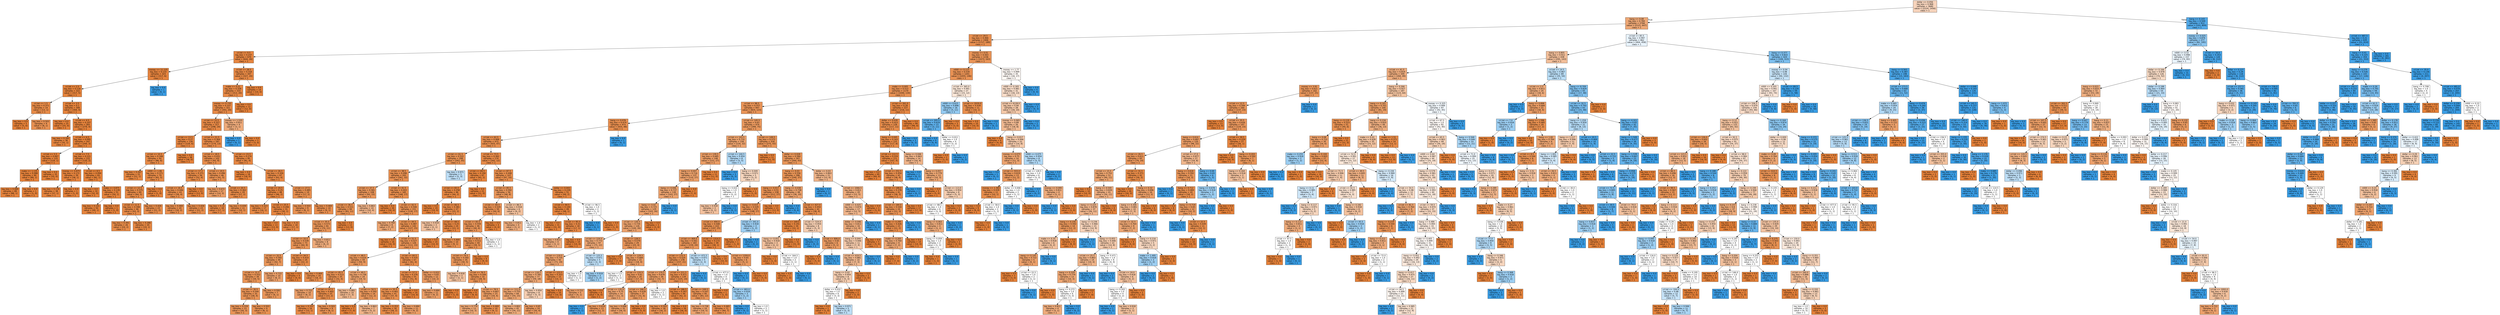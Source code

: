 digraph Tree {
node [shape=box, style="filled", color="black", fontname="helvetica"] ;
edge [fontname="helvetica"] ;
0 [label="dollar <= 0.056\nlog_loss = 0.968\nsamples = 3680\nvalue = [2224, 1456]\nclass = 1", fillcolor="#f6d3bb"] ;
1 [label="bang <= 0.08\nlog_loss = 0.784\nsamples = 2768\nvalue = [2121, 647]\nclass = 1", fillcolor="#eda775"] ;
0 -> 1 [labeldistance=2.5, labelangle=45, headlabel="True"] ;
2 [label="crl.tot <= 29.5\nlog_loss = 0.466\nsamples = 1906\nvalue = [1717, 189]\nclass = 1", fillcolor="#e88f4f"] ;
1 -> 2 ;
3 [label="crl.tot <= 9.5\nlog_loss = 0.237\nsamples = 670\nvalue = [644, 26]\nclass = 1", fillcolor="#e68641"] ;
2 -> 3 ;
4 [label="money <= 11.125\nlog_loss = 0.133\nsamples = 323\nvalue = [317, 6]\nclass = 1", fillcolor="#e5833d"] ;
3 -> 4 ;
5 [label="crl.tot <= 2.5\nlog_loss = 0.116\nsamples = 322\nvalue = [317, 5]\nclass = 1", fillcolor="#e5833c"] ;
4 -> 5 ;
6 [label="crl.tot <= 1.5\nlog_loss = 0.371\nsamples = 14\nvalue = [13, 1]\nclass = 1", fillcolor="#e78b48"] ;
5 -> 6 ;
7 [label="log_loss = 0.0\nsamples = 5\nvalue = [5, 0]\nclass = 1", fillcolor="#e58139"] ;
6 -> 7 ;
8 [label="log_loss = 0.503\nsamples = 9\nvalue = [8, 1]\nclass = 1", fillcolor="#e89152"] ;
6 -> 8 ;
9 [label="crl.tot <= 3.5\nlog_loss = 0.1\nsamples = 308\nvalue = [304, 4]\nclass = 1", fillcolor="#e5833c"] ;
5 -> 9 ;
10 [label="log_loss = 0.0\nsamples = 25\nvalue = [25, 0]\nclass = 1", fillcolor="#e58139"] ;
9 -> 10 ;
11 [label="crl.tot <= 4.5\nlog_loss = 0.107\nsamples = 283\nvalue = [279, 4]\nclass = 1", fillcolor="#e5833c"] ;
9 -> 11 ;
12 [label="log_loss = 0.183\nsamples = 36\nvalue = [35, 1]\nclass = 1", fillcolor="#e6853f"] ;
11 -> 12 ;
13 [label="crl.tot <= 6.5\nlog_loss = 0.095\nsamples = 247\nvalue = [244, 3]\nclass = 1", fillcolor="#e5833b"] ;
11 -> 13 ;
14 [label="crl.tot <= 5.5\nlog_loss = 0.067\nsamples = 125\nvalue = [124, 1]\nclass = 1", fillcolor="#e5823b"] ;
13 -> 14 ;
15 [label="make <= 1.135\nlog_loss = 0.088\nsamples = 90\nvalue = [89, 1]\nclass = 1", fillcolor="#e5823b"] ;
14 -> 15 ;
16 [label="log_loss = 0.089\nsamples = 89\nvalue = [88, 1]\nclass = 1", fillcolor="#e5823b"] ;
15 -> 16 ;
17 [label="log_loss = 0.0\nsamples = 1\nvalue = [1, 0]\nclass = 1", fillcolor="#e58139"] ;
15 -> 17 ;
18 [label="log_loss = 0.0\nsamples = 35\nvalue = [35, 0]\nclass = 1", fillcolor="#e58139"] ;
14 -> 18 ;
19 [label="crl.tot <= 7.5\nlog_loss = 0.121\nsamples = 122\nvalue = [120, 2]\nclass = 1", fillcolor="#e5833c"] ;
13 -> 19 ;
20 [label="money <= 4.875\nlog_loss = 0.172\nsamples = 39\nvalue = [38, 1]\nclass = 1", fillcolor="#e6843e"] ;
19 -> 20 ;
21 [label="log_loss = 0.176\nsamples = 38\nvalue = [37, 1]\nclass = 1", fillcolor="#e6843e"] ;
20 -> 21 ;
22 [label="log_loss = 0.0\nsamples = 1\nvalue = [1, 0]\nclass = 1", fillcolor="#e58139"] ;
20 -> 22 ;
23 [label="crl.tot <= 8.5\nlog_loss = 0.094\nsamples = 83\nvalue = [82, 1]\nclass = 1", fillcolor="#e5833b"] ;
19 -> 23 ;
24 [label="log_loss = 0.0\nsamples = 32\nvalue = [32, 0]\nclass = 1", fillcolor="#e58139"] ;
23 -> 24 ;
25 [label="make <= 0.875\nlog_loss = 0.139\nsamples = 51\nvalue = [50, 1]\nclass = 1", fillcolor="#e6843d"] ;
23 -> 25 ;
26 [label="log_loss = 0.141\nsamples = 50\nvalue = [49, 1]\nclass = 1", fillcolor="#e6843d"] ;
25 -> 26 ;
27 [label="log_loss = 0.0\nsamples = 1\nvalue = [1, 0]\nclass = 1", fillcolor="#e58139"] ;
25 -> 27 ;
28 [label="log_loss = 0.0\nsamples = 1\nvalue = [0, 1]\nclass = 1", fillcolor="#399de5"] ;
4 -> 28 ;
29 [label="crl.tot <= 28.5\nlog_loss = 0.318\nsamples = 347\nvalue = [327, 20]\nclass = 1", fillcolor="#e78945"] ;
3 -> 29 ;
30 [label="make <= 0.21\nlog_loss = 0.328\nsamples = 333\nvalue = [313, 20]\nclass = 1", fillcolor="#e78946"] ;
29 -> 30 ;
31 [label="money <= 0.735\nlog_loss = 0.337\nsamples = 321\nvalue = [301, 20]\nclass = 1", fillcolor="#e78946"] ;
30 -> 31 ;
32 [label="crl.tot <= 15.5\nlog_loss = 0.327\nsamples = 317\nvalue = [298, 19]\nclass = 1", fillcolor="#e78946"] ;
31 -> 32 ;
33 [label="crl.tot <= 13.5\nlog_loss = 0.27\nsamples = 130\nvalue = [124, 6]\nclass = 1", fillcolor="#e68743"] ;
32 -> 33 ;
34 [label="crl.tot <= 10.5\nlog_loss = 0.348\nsamples = 92\nvalue = [86, 6]\nclass = 1", fillcolor="#e78a47"] ;
33 -> 34 ;
35 [label="log_loss = 0.267\nsamples = 22\nvalue = [21, 1]\nclass = 1", fillcolor="#e68742"] ;
34 -> 35 ;
36 [label="n000 <= 1.06\nlog_loss = 0.371\nsamples = 70\nvalue = [65, 5]\nclass = 1", fillcolor="#e78b48"] ;
34 -> 36 ;
37 [label="crl.tot <= 12.5\nlog_loss = 0.375\nsamples = 69\nvalue = [64, 5]\nclass = 1", fillcolor="#e78b48"] ;
36 -> 37 ;
38 [label="crl.tot <= 11.5\nlog_loss = 0.348\nsamples = 46\nvalue = [43, 3]\nclass = 1", fillcolor="#e78a47"] ;
37 -> 38 ;
39 [label="log_loss = 0.391\nsamples = 26\nvalue = [24, 2]\nclass = 1", fillcolor="#e78c49"] ;
38 -> 39 ;
40 [label="log_loss = 0.286\nsamples = 20\nvalue = [19, 1]\nclass = 1", fillcolor="#e68843"] ;
38 -> 40 ;
41 [label="log_loss = 0.426\nsamples = 23\nvalue = [21, 2]\nclass = 1", fillcolor="#e78d4c"] ;
37 -> 41 ;
42 [label="log_loss = 0.0\nsamples = 1\nvalue = [1, 0]\nclass = 1", fillcolor="#e58139"] ;
36 -> 42 ;
43 [label="log_loss = 0.0\nsamples = 38\nvalue = [38, 0]\nclass = 1", fillcolor="#e58139"] ;
33 -> 43 ;
44 [label="crl.tot <= 21.5\nlog_loss = 0.364\nsamples = 187\nvalue = [174, 13]\nclass = 1", fillcolor="#e78a48"] ;
32 -> 44 ;
45 [label="crl.tot <= 18.5\nlog_loss = 0.431\nsamples = 102\nvalue = [93, 9]\nclass = 1", fillcolor="#e88d4c"] ;
44 -> 45 ;
46 [label="crl.tot <= 17.5\nlog_loss = 0.371\nsamples = 56\nvalue = [52, 4]\nclass = 1", fillcolor="#e78b48"] ;
45 -> 46 ;
47 [label="crl.tot <= 16.5\nlog_loss = 0.446\nsamples = 43\nvalue = [39, 4]\nclass = 1", fillcolor="#e88e4d"] ;
46 -> 47 ;
48 [label="log_loss = 0.469\nsamples = 20\nvalue = [18, 2]\nclass = 1", fillcolor="#e88f4f"] ;
47 -> 48 ;
49 [label="log_loss = 0.426\nsamples = 23\nvalue = [21, 2]\nclass = 1", fillcolor="#e78d4c"] ;
47 -> 49 ;
50 [label="log_loss = 0.0\nsamples = 13\nvalue = [13, 0]\nclass = 1", fillcolor="#e58139"] ;
46 -> 50 ;
51 [label="crl.tot <= 19.5\nlog_loss = 0.496\nsamples = 46\nvalue = [41, 5]\nclass = 1", fillcolor="#e89051"] ;
45 -> 51 ;
52 [label="log_loss = 0.672\nsamples = 17\nvalue = [14, 3]\nclass = 1", fillcolor="#eb9c63"] ;
51 -> 52 ;
53 [label="crl.tot <= 20.5\nlog_loss = 0.362\nsamples = 29\nvalue = [27, 2]\nclass = 1", fillcolor="#e78a48"] ;
51 -> 53 ;
54 [label="log_loss = 0.31\nsamples = 18\nvalue = [17, 1]\nclass = 1", fillcolor="#e78845"] ;
53 -> 54 ;
55 [label="log_loss = 0.439\nsamples = 11\nvalue = [10, 1]\nclass = 1", fillcolor="#e88e4d"] ;
53 -> 55 ;
56 [label="crl.tot <= 23.5\nlog_loss = 0.274\nsamples = 85\nvalue = [81, 4]\nclass = 1", fillcolor="#e68743"] ;
44 -> 56 ;
57 [label="log_loss = 0.0\nsamples = 18\nvalue = [18, 0]\nclass = 1", fillcolor="#e58139"] ;
56 -> 57 ;
58 [label="crl.tot <= 26.5\nlog_loss = 0.326\nsamples = 67\nvalue = [63, 4]\nclass = 1", fillcolor="#e78946"] ;
56 -> 58 ;
59 [label="crl.tot <= 24.5\nlog_loss = 0.25\nsamples = 48\nvalue = [46, 2]\nclass = 1", fillcolor="#e68642"] ;
58 -> 59 ;
60 [label="log_loss = 0.323\nsamples = 17\nvalue = [16, 1]\nclass = 1", fillcolor="#e78945"] ;
59 -> 60 ;
61 [label="crl.tot <= 25.5\nlog_loss = 0.206\nsamples = 31\nvalue = [30, 1]\nclass = 1", fillcolor="#e68540"] ;
59 -> 61 ;
62 [label="log_loss = 0.0\nsamples = 13\nvalue = [13, 0]\nclass = 1", fillcolor="#e58139"] ;
61 -> 62 ;
63 [label="log_loss = 0.31\nsamples = 18\nvalue = [17, 1]\nclass = 1", fillcolor="#e78845"] ;
61 -> 63 ;
64 [label="crl.tot <= 27.5\nlog_loss = 0.485\nsamples = 19\nvalue = [17, 2]\nclass = 1", fillcolor="#e89050"] ;
58 -> 64 ;
65 [label="log_loss = 0.503\nsamples = 9\nvalue = [8, 1]\nclass = 1", fillcolor="#e89152"] ;
64 -> 65 ;
66 [label="log_loss = 0.469\nsamples = 10\nvalue = [9, 1]\nclass = 1", fillcolor="#e88f4f"] ;
64 -> 66 ;
67 [label="money <= 1.535\nlog_loss = 0.811\nsamples = 4\nvalue = [3, 1]\nclass = 1", fillcolor="#eeab7b"] ;
31 -> 67 ;
68 [label="log_loss = 0.0\nsamples = 1\nvalue = [0, 1]\nclass = 1", fillcolor="#399de5"] ;
67 -> 68 ;
69 [label="log_loss = 0.0\nsamples = 3\nvalue = [3, 0]\nclass = 1", fillcolor="#e58139"] ;
67 -> 69 ;
70 [label="log_loss = 0.0\nsamples = 12\nvalue = [12, 0]\nclass = 1", fillcolor="#e58139"] ;
30 -> 70 ;
71 [label="log_loss = 0.0\nsamples = 14\nvalue = [14, 0]\nclass = 1", fillcolor="#e58139"] ;
29 -> 71 ;
72 [label="money <= 0.01\nlog_loss = 0.563\nsamples = 1236\nvalue = [1073, 163]\nclass = 1", fillcolor="#e99457"] ;
2 -> 72 ;
73 [label="n000 <= 0.115\nlog_loss = 0.534\nsamples = 1201\nvalue = [1055, 146]\nclass = 1", fillcolor="#e99254"] ;
72 -> 73 ;
74 [label="make <= 0.005\nlog_loss = 0.512\nsamples = 1174\nvalue = [1040, 134]\nclass = 1", fillcolor="#e89153"] ;
73 -> 74 ;
75 [label="crl.tot <= 98.5\nlog_loss = 0.557\nsamples = 947\nvalue = [824, 123]\nclass = 1", fillcolor="#e99457"] ;
74 -> 75 ;
76 [label="bang <= 0.076\nlog_loss = 0.474\nsamples = 473\nvalue = [425, 48]\nclass = 1", fillcolor="#e88f4f"] ;
75 -> 76 ;
77 [label="crl.tot <= 62.5\nlog_loss = 0.468\nsamples = 472\nvalue = [425, 47]\nclass = 1", fillcolor="#e88f4f"] ;
76 -> 77 ;
78 [label="crl.tot <= 61.5\nlog_loss = 0.522\nsamples = 298\nvalue = [263, 35]\nclass = 1", fillcolor="#e89253"] ;
77 -> 78 ;
79 [label="crl.tot <= 38.5\nlog_loss = 0.498\nsamples = 293\nvalue = [261, 32]\nclass = 1", fillcolor="#e89051"] ;
78 -> 79 ;
80 [label="crl.tot <= 37.5\nlog_loss = 0.581\nsamples = 108\nvalue = [93, 15]\nclass = 1", fillcolor="#e99559"] ;
79 -> 80 ;
81 [label="crl.tot <= 36.5\nlog_loss = 0.521\nsamples = 94\nvalue = [83, 11]\nclass = 1", fillcolor="#e89253"] ;
80 -> 81 ;
82 [label="crl.tot <= 35.5\nlog_loss = 0.573\nsamples = 81\nvalue = [70, 11]\nclass = 1", fillcolor="#e99558"] ;
81 -> 82 ;
83 [label="crl.tot <= 33.5\nlog_loss = 0.539\nsamples = 73\nvalue = [64, 9]\nclass = 1", fillcolor="#e99355"] ;
82 -> 83 ;
84 [label="crl.tot <= 32.5\nlog_loss = 0.592\nsamples = 49\nvalue = [42, 7]\nclass = 1", fillcolor="#e9965a"] ;
83 -> 84 ;
85 [label="crl.tot <= 31.5\nlog_loss = 0.552\nsamples = 39\nvalue = [34, 5]\nclass = 1", fillcolor="#e99456"] ;
84 -> 85 ;
86 [label="crl.tot <= 30.5\nlog_loss = 0.544\nsamples = 32\nvalue = [28, 4]\nclass = 1", fillcolor="#e99355"] ;
85 -> 86 ;
87 [label="log_loss = 0.559\nsamples = 23\nvalue = [20, 3]\nclass = 1", fillcolor="#e99457"] ;
86 -> 87 ;
88 [label="log_loss = 0.503\nsamples = 9\nvalue = [8, 1]\nclass = 1", fillcolor="#e89152"] ;
86 -> 88 ;
89 [label="log_loss = 0.592\nsamples = 7\nvalue = [6, 1]\nclass = 1", fillcolor="#e9965a"] ;
85 -> 89 ;
90 [label="log_loss = 0.722\nsamples = 10\nvalue = [8, 2]\nclass = 1", fillcolor="#eca06a"] ;
84 -> 90 ;
91 [label="crl.tot <= 34.5\nlog_loss = 0.414\nsamples = 24\nvalue = [22, 2]\nclass = 1", fillcolor="#e78c4b"] ;
83 -> 91 ;
92 [label="log_loss = 0.0\nsamples = 4\nvalue = [4, 0]\nclass = 1", fillcolor="#e58139"] ;
91 -> 92 ;
93 [label="log_loss = 0.469\nsamples = 20\nvalue = [18, 2]\nclass = 1", fillcolor="#e88f4f"] ;
91 -> 93 ;
94 [label="log_loss = 0.811\nsamples = 8\nvalue = [6, 2]\nclass = 1", fillcolor="#eeab7b"] ;
82 -> 94 ;
95 [label="log_loss = 0.0\nsamples = 13\nvalue = [13, 0]\nclass = 1", fillcolor="#e58139"] ;
81 -> 95 ;
96 [label="log_loss = 0.863\nsamples = 14\nvalue = [10, 4]\nclass = 1", fillcolor="#efb388"] ;
80 -> 96 ;
97 [label="crl.tot <= 41.5\nlog_loss = 0.443\nsamples = 185\nvalue = [168, 17]\nclass = 1", fillcolor="#e88e4d"] ;
79 -> 97 ;
98 [label="log_loss = 0.0\nsamples = 34\nvalue = [34, 0]\nclass = 1", fillcolor="#e58139"] ;
97 -> 98 ;
99 [label="crl.tot <= 42.5\nlog_loss = 0.508\nsamples = 151\nvalue = [134, 17]\nclass = 1", fillcolor="#e89152"] ;
97 -> 99 ;
100 [label="log_loss = 0.764\nsamples = 9\nvalue = [7, 2]\nclass = 1", fillcolor="#eca572"] ;
99 -> 100 ;
101 [label="crl.tot <= 44.5\nlog_loss = 0.487\nsamples = 142\nvalue = [127, 15]\nclass = 1", fillcolor="#e89050"] ;
99 -> 101 ;
102 [label="log_loss = 0.0\nsamples = 16\nvalue = [16, 0]\nclass = 1", fillcolor="#e58139"] ;
101 -> 102 ;
103 [label="crl.tot <= 51.5\nlog_loss = 0.527\nsamples = 126\nvalue = [111, 15]\nclass = 1", fillcolor="#e99254"] ;
101 -> 103 ;
104 [label="crl.tot <= 48.5\nlog_loss = 0.616\nsamples = 59\nvalue = [50, 9]\nclass = 1", fillcolor="#ea985d"] ;
103 -> 104 ;
105 [label="crl.tot <= 45.5\nlog_loss = 0.513\nsamples = 35\nvalue = [31, 4]\nclass = 1", fillcolor="#e89153"] ;
104 -> 105 ;
106 [label="log_loss = 0.722\nsamples = 10\nvalue = [8, 2]\nclass = 1", fillcolor="#eca06a"] ;
105 -> 106 ;
107 [label="crl.tot <= 47.5\nlog_loss = 0.402\nsamples = 25\nvalue = [23, 2]\nclass = 1", fillcolor="#e78c4a"] ;
105 -> 107 ;
108 [label="log_loss = 0.337\nsamples = 16\nvalue = [15, 1]\nclass = 1", fillcolor="#e78946"] ;
107 -> 108 ;
109 [label="log_loss = 0.503\nsamples = 9\nvalue = [8, 1]\nclass = 1", fillcolor="#e89152"] ;
107 -> 109 ;
110 [label="crl.tot <= 49.5\nlog_loss = 0.738\nsamples = 24\nvalue = [19, 5]\nclass = 1", fillcolor="#eca26d"] ;
104 -> 110 ;
111 [label="log_loss = 0.881\nsamples = 10\nvalue = [7, 3]\nclass = 1", fillcolor="#f0b78e"] ;
110 -> 111 ;
112 [label="crl.tot <= 50.5\nlog_loss = 0.592\nsamples = 14\nvalue = [12, 2]\nclass = 1", fillcolor="#e9965a"] ;
110 -> 112 ;
113 [label="log_loss = 0.0\nsamples = 7\nvalue = [7, 0]\nclass = 1", fillcolor="#e58139"] ;
112 -> 113 ;
114 [label="log_loss = 0.863\nsamples = 7\nvalue = [5, 2]\nclass = 1", fillcolor="#efb388"] ;
112 -> 114 ;
115 [label="crl.tot <= 60.5\nlog_loss = 0.435\nsamples = 67\nvalue = [61, 6]\nclass = 1", fillcolor="#e88d4c"] ;
103 -> 115 ;
116 [label="crl.tot <= 57.5\nlog_loss = 0.376\nsamples = 55\nvalue = [51, 4]\nclass = 1", fillcolor="#e78b49"] ;
115 -> 116 ;
117 [label="crl.tot <= 55.5\nlog_loss = 0.461\nsamples = 41\nvalue = [37, 4]\nclass = 1", fillcolor="#e88f4e"] ;
116 -> 117 ;
118 [label="log_loss = 0.353\nsamples = 30\nvalue = [28, 2]\nclass = 1", fillcolor="#e78a47"] ;
117 -> 118 ;
119 [label="log_loss = 0.684\nsamples = 11\nvalue = [9, 2]\nclass = 1", fillcolor="#eb9d65"] ;
117 -> 119 ;
120 [label="log_loss = 0.0\nsamples = 14\nvalue = [14, 0]\nclass = 1", fillcolor="#e58139"] ;
116 -> 120 ;
121 [label="dollar <= 0.022\nlog_loss = 0.65\nsamples = 12\nvalue = [10, 2]\nclass = 1", fillcolor="#ea9a61"] ;
115 -> 121 ;
122 [label="log_loss = 0.684\nsamples = 11\nvalue = [9, 2]\nclass = 1", fillcolor="#eb9d65"] ;
121 -> 122 ;
123 [label="log_loss = 0.0\nsamples = 1\nvalue = [1, 0]\nclass = 1", fillcolor="#e58139"] ;
121 -> 123 ;
124 [label="log_loss = 0.971\nsamples = 5\nvalue = [2, 3]\nclass = 1", fillcolor="#bddef6"] ;
78 -> 124 ;
125 [label="crl.tot <= 73.5\nlog_loss = 0.362\nsamples = 174\nvalue = [162, 12]\nclass = 1", fillcolor="#e78a48"] ;
77 -> 125 ;
126 [label="crl.tot <= 69.5\nlog_loss = 0.194\nsamples = 67\nvalue = [65, 2]\nclass = 1", fillcolor="#e6853f"] ;
125 -> 126 ;
127 [label="crl.tot <= 65.5\nlog_loss = 0.258\nsamples = 46\nvalue = [44, 2]\nclass = 1", fillcolor="#e68742"] ;
126 -> 127 ;
128 [label="log_loss = 0.0\nsamples = 19\nvalue = [19, 0]\nclass = 1", fillcolor="#e58139"] ;
127 -> 128 ;
129 [label="crl.tot <= 66.5\nlog_loss = 0.381\nsamples = 27\nvalue = [25, 2]\nclass = 1", fillcolor="#e78b49"] ;
127 -> 129 ;
130 [label="log_loss = 0.918\nsamples = 3\nvalue = [2, 1]\nclass = 1", fillcolor="#f2c09c"] ;
129 -> 130 ;
131 [label="crl.tot <= 68.5\nlog_loss = 0.25\nsamples = 24\nvalue = [23, 1]\nclass = 1", fillcolor="#e68642"] ;
129 -> 131 ;
132 [label="log_loss = 0.0\nsamples = 14\nvalue = [14, 0]\nclass = 1", fillcolor="#e58139"] ;
131 -> 132 ;
133 [label="log_loss = 0.469\nsamples = 10\nvalue = [9, 1]\nclass = 1", fillcolor="#e88f4f"] ;
131 -> 133 ;
134 [label="log_loss = 0.0\nsamples = 21\nvalue = [21, 0]\nclass = 1", fillcolor="#e58139"] ;
126 -> 134 ;
135 [label="crl.tot <= 87.5\nlog_loss = 0.448\nsamples = 107\nvalue = [97, 10]\nclass = 1", fillcolor="#e88e4d"] ;
125 -> 135 ;
136 [label="crl.tot <= 85.5\nlog_loss = 0.592\nsamples = 56\nvalue = [48, 8]\nclass = 1", fillcolor="#e9965a"] ;
135 -> 136 ;
137 [label="crl.tot <= 84.5\nlog_loss = 0.529\nsamples = 50\nvalue = [44, 6]\nclass = 1", fillcolor="#e99254"] ;
136 -> 137 ;
138 [label="crl.tot <= 83.5\nlog_loss = 0.559\nsamples = 46\nvalue = [40, 6]\nclass = 1", fillcolor="#e99457"] ;
137 -> 138 ;
139 [label="crl.tot <= 81.5\nlog_loss = 0.511\nsamples = 44\nvalue = [39, 5]\nclass = 1", fillcolor="#e89152"] ;
138 -> 139 ;
140 [label="crl.tot <= 74.5\nlog_loss = 0.592\nsamples = 35\nvalue = [30, 5]\nclass = 1", fillcolor="#e9965a"] ;
139 -> 140 ;
141 [label="log_loss = 0.918\nsamples = 3\nvalue = [2, 1]\nclass = 1", fillcolor="#f2c09c"] ;
140 -> 141 ;
142 [label="crl.tot <= 76.5\nlog_loss = 0.544\nsamples = 32\nvalue = [28, 4]\nclass = 1", fillcolor="#e99355"] ;
140 -> 142 ;
143 [label="log_loss = 0.0\nsamples = 9\nvalue = [9, 0]\nclass = 1", fillcolor="#e58139"] ;
142 -> 143 ;
144 [label="crl.tot <= 78.5\nlog_loss = 0.667\nsamples = 23\nvalue = [19, 4]\nclass = 1", fillcolor="#ea9c63"] ;
142 -> 144 ;
145 [label="log_loss = 0.779\nsamples = 13\nvalue = [10, 3]\nclass = 1", fillcolor="#eda774"] ;
144 -> 145 ;
146 [label="log_loss = 0.469\nsamples = 10\nvalue = [9, 1]\nclass = 1", fillcolor="#e88f4f"] ;
144 -> 146 ;
147 [label="log_loss = 0.0\nsamples = 9\nvalue = [9, 0]\nclass = 1", fillcolor="#e58139"] ;
139 -> 147 ;
148 [label="log_loss = 1.0\nsamples = 2\nvalue = [1, 1]\nclass = 1", fillcolor="#ffffff"] ;
138 -> 148 ;
149 [label="log_loss = 0.0\nsamples = 4\nvalue = [4, 0]\nclass = 1", fillcolor="#e58139"] ;
137 -> 149 ;
150 [label="crl.tot <= 86.5\nlog_loss = 0.918\nsamples = 6\nvalue = [4, 2]\nclass = 1", fillcolor="#f2c09c"] ;
136 -> 150 ;
151 [label="log_loss = 0.811\nsamples = 4\nvalue = [3, 1]\nclass = 1", fillcolor="#eeab7b"] ;
150 -> 151 ;
152 [label="log_loss = 1.0\nsamples = 2\nvalue = [1, 1]\nclass = 1", fillcolor="#ffffff"] ;
150 -> 152 ;
153 [label="dollar <= 0.043\nlog_loss = 0.239\nsamples = 51\nvalue = [49, 2]\nclass = 1", fillcolor="#e68641"] ;
135 -> 153 ;
154 [label="crl.tot <= 94.5\nlog_loss = 0.144\nsamples = 49\nvalue = [48, 1]\nclass = 1", fillcolor="#e6843d"] ;
153 -> 154 ;
155 [label="log_loss = 0.0\nsamples = 31\nvalue = [31, 0]\nclass = 1", fillcolor="#e58139"] ;
154 -> 155 ;
156 [label="crl.tot <= 95.5\nlog_loss = 0.31\nsamples = 18\nvalue = [17, 1]\nclass = 1", fillcolor="#e78845"] ;
154 -> 156 ;
157 [label="log_loss = 0.811\nsamples = 4\nvalue = [3, 1]\nclass = 1", fillcolor="#eeab7b"] ;
156 -> 157 ;
158 [label="log_loss = 0.0\nsamples = 14\nvalue = [14, 0]\nclass = 1", fillcolor="#e58139"] ;
156 -> 158 ;
159 [label="crl.tot <= 96.5\nlog_loss = 1.0\nsamples = 2\nvalue = [1, 1]\nclass = 1", fillcolor="#ffffff"] ;
153 -> 159 ;
160 [label="log_loss = 0.0\nsamples = 1\nvalue = [0, 1]\nclass = 1", fillcolor="#399de5"] ;
159 -> 160 ;
161 [label="log_loss = 0.0\nsamples = 1\nvalue = [1, 0]\nclass = 1", fillcolor="#e58139"] ;
159 -> 161 ;
162 [label="log_loss = 0.0\nsamples = 1\nvalue = [0, 1]\nclass = 1", fillcolor="#399de5"] ;
76 -> 162 ;
163 [label="crl.tot <= 145.5\nlog_loss = 0.63\nsamples = 474\nvalue = [399, 75]\nclass = 1", fillcolor="#ea995e"] ;
75 -> 163 ;
164 [label="crl.tot <= 143.5\nlog_loss = 0.732\nsamples = 156\nvalue = [124, 32]\nclass = 1", fillcolor="#eca26c"] ;
163 -> 164 ;
165 [label="crl.tot <= 139.5\nlog_loss = 0.685\nsamples = 148\nvalue = [121, 27]\nclass = 1", fillcolor="#eb9d65"] ;
164 -> 165 ;
166 [label="bang <= 0.047\nlog_loss = 0.716\nsamples = 137\nvalue = [110, 27]\nclass = 1", fillcolor="#eba06a"] ;
165 -> 166 ;
167 [label="bang <= 0.046\nlog_loss = 0.737\nsamples = 130\nvalue = [103, 27]\nclass = 1", fillcolor="#eca26d"] ;
166 -> 167 ;
168 [label="bang <= 0.02\nlog_loss = 0.725\nsamples = 129\nvalue = [103, 26]\nclass = 1", fillcolor="#eca16b"] ;
167 -> 168 ;
169 [label="crl.tot <= 126.5\nlog_loss = 0.734\nsamples = 126\nvalue = [100, 26]\nclass = 1", fillcolor="#eca26c"] ;
168 -> 169 ;
170 [label="crl.tot <= 124.5\nlog_loss = 0.772\nsamples = 97\nvalue = [75, 22]\nclass = 1", fillcolor="#eda673"] ;
169 -> 170 ;
171 [label="crl.tot <= 119.5\nlog_loss = 0.735\nsamples = 92\nvalue = [73, 19]\nclass = 1", fillcolor="#eca26d"] ;
170 -> 171 ;
172 [label="crl.tot <= 118.5\nlog_loss = 0.785\nsamples = 77\nvalue = [59, 18]\nclass = 1", fillcolor="#eda775"] ;
171 -> 172 ;
173 [label="crl.tot <= 111.0\nlog_loss = 0.755\nsamples = 69\nvalue = [54, 15]\nclass = 1", fillcolor="#eca470"] ;
172 -> 173 ;
174 [label="log_loss = 0.802\nsamples = 45\nvalue = [34, 11]\nclass = 1", fillcolor="#edaa79"] ;
173 -> 174 ;
175 [label="log_loss = 0.65\nsamples = 24\nvalue = [20, 4]\nclass = 1", fillcolor="#ea9a61"] ;
173 -> 175 ;
176 [label="log_loss = 0.954\nsamples = 8\nvalue = [5, 3]\nclass = 1", fillcolor="#f5cdb0"] ;
172 -> 176 ;
177 [label="crl.tot <= 123.5\nlog_loss = 0.353\nsamples = 15\nvalue = [14, 1]\nclass = 1", fillcolor="#e78a47"] ;
171 -> 177 ;
178 [label="log_loss = 0.0\nsamples = 10\nvalue = [10, 0]\nclass = 1", fillcolor="#e58139"] ;
177 -> 178 ;
179 [label="log_loss = 0.722\nsamples = 5\nvalue = [4, 1]\nclass = 1", fillcolor="#eca06a"] ;
177 -> 179 ;
180 [label="crl.tot <= 125.5\nlog_loss = 0.971\nsamples = 5\nvalue = [2, 3]\nclass = 1", fillcolor="#bddef6"] ;
170 -> 180 ;
181 [label="log_loss = 1.0\nsamples = 2\nvalue = [1, 1]\nclass = 1", fillcolor="#ffffff"] ;
180 -> 181 ;
182 [label="log_loss = 0.918\nsamples = 3\nvalue = [1, 2]\nclass = 1", fillcolor="#9ccef2"] ;
180 -> 182 ;
183 [label="crl.tot <= 128.5\nlog_loss = 0.579\nsamples = 29\nvalue = [25, 4]\nclass = 1", fillcolor="#e99559"] ;
169 -> 183 ;
184 [label="log_loss = 0.0\nsamples = 7\nvalue = [7, 0]\nclass = 1", fillcolor="#e58139"] ;
183 -> 184 ;
185 [label="crl.tot <= 129.5\nlog_loss = 0.684\nsamples = 22\nvalue = [18, 4]\nclass = 1", fillcolor="#eb9d65"] ;
183 -> 185 ;
186 [label="log_loss = 1.0\nsamples = 2\nvalue = [1, 1]\nclass = 1", fillcolor="#ffffff"] ;
185 -> 186 ;
187 [label="crl.tot <= 133.5\nlog_loss = 0.61\nsamples = 20\nvalue = [17, 3]\nclass = 1", fillcolor="#ea975c"] ;
185 -> 187 ;
188 [label="log_loss = 0.0\nsamples = 6\nvalue = [6, 0]\nclass = 1", fillcolor="#e58139"] ;
187 -> 188 ;
189 [label="crl.tot <= 135.0\nlog_loss = 0.75\nsamples = 14\nvalue = [11, 3]\nclass = 1", fillcolor="#eca36f"] ;
187 -> 189 ;
190 [label="log_loss = 0.0\nsamples = 1\nvalue = [0, 1]\nclass = 1", fillcolor="#399de5"] ;
189 -> 190 ;
191 [label="log_loss = 0.619\nsamples = 13\nvalue = [11, 2]\nclass = 1", fillcolor="#ea985d"] ;
189 -> 191 ;
192 [label="log_loss = 0.0\nsamples = 3\nvalue = [3, 0]\nclass = 1", fillcolor="#e58139"] ;
168 -> 192 ;
193 [label="log_loss = 0.0\nsamples = 1\nvalue = [0, 1]\nclass = 1", fillcolor="#399de5"] ;
167 -> 193 ;
194 [label="log_loss = 0.0\nsamples = 7\nvalue = [7, 0]\nclass = 1", fillcolor="#e58139"] ;
166 -> 194 ;
195 [label="log_loss = 0.0\nsamples = 11\nvalue = [11, 0]\nclass = 1", fillcolor="#e58139"] ;
165 -> 195 ;
196 [label="crl.tot <= 144.5\nlog_loss = 0.954\nsamples = 8\nvalue = [3, 5]\nclass = 1", fillcolor="#b0d8f5"] ;
164 -> 196 ;
197 [label="log_loss = 0.0\nsamples = 3\nvalue = [0, 3]\nclass = 1", fillcolor="#399de5"] ;
196 -> 197 ;
198 [label="bang <= 0.049\nlog_loss = 0.971\nsamples = 5\nvalue = [3, 2]\nclass = 1", fillcolor="#f6d5bd"] ;
196 -> 198 ;
199 [label="bang <= 0.022\nlog_loss = 1.0\nsamples = 4\nvalue = [2, 2]\nclass = 1", fillcolor="#ffffff"] ;
198 -> 199 ;
200 [label="log_loss = 0.918\nsamples = 3\nvalue = [2, 1]\nclass = 1", fillcolor="#f2c09c"] ;
199 -> 200 ;
201 [label="log_loss = 0.0\nsamples = 1\nvalue = [0, 1]\nclass = 1", fillcolor="#399de5"] ;
199 -> 201 ;
202 [label="log_loss = 0.0\nsamples = 1\nvalue = [1, 0]\nclass = 1", fillcolor="#e58139"] ;
198 -> 202 ;
203 [label="crl.tot <= 149.5\nlog_loss = 0.572\nsamples = 318\nvalue = [275, 43]\nclass = 1", fillcolor="#e99558"] ;
163 -> 203 ;
204 [label="log_loss = 0.0\nsamples = 11\nvalue = [11, 0]\nclass = 1", fillcolor="#e58139"] ;
203 -> 204 ;
205 [label="dollar <= 0.028\nlog_loss = 0.584\nsamples = 307\nvalue = [264, 43]\nclass = 1", fillcolor="#e99659"] ;
203 -> 205 ;
206 [label="bang <= 0.03\nlog_loss = 0.556\nsamples = 286\nvalue = [249, 37]\nclass = 1", fillcolor="#e99456"] ;
205 -> 206 ;
207 [label="bang <= 0.017\nlog_loss = 0.51\nsamples = 238\nvalue = [211, 27]\nclass = 1", fillcolor="#e89152"] ;
206 -> 207 ;
208 [label="bang <= 0.015\nlog_loss = 0.529\nsamples = 225\nvalue = [198, 27]\nclass = 1", fillcolor="#e99254"] ;
207 -> 208 ;
209 [label="crl.tot <= 494.0\nlog_loss = 0.508\nsamples = 222\nvalue = [197, 25]\nclass = 1", fillcolor="#e89152"] ;
208 -> 209 ;
210 [label="crl.tot <= 469.0\nlog_loss = 0.561\nsamples = 183\nvalue = [159, 24]\nclass = 1", fillcolor="#e99457"] ;
209 -> 210 ;
211 [label="crl.tot <= 172.5\nlog_loss = 0.524\nsamples = 178\nvalue = [157, 21]\nclass = 1", fillcolor="#e89253"] ;
210 -> 211 ;
212 [label="crl.tot <= 170.5\nlog_loss = 0.679\nsamples = 39\nvalue = [32, 7]\nclass = 1", fillcolor="#eb9d64"] ;
211 -> 212 ;
213 [label="crl.tot <= 166.5\nlog_loss = 0.639\nsamples = 37\nvalue = [31, 6]\nclass = 1", fillcolor="#ea995f"] ;
212 -> 213 ;
214 [label="log_loss = 0.696\nsamples = 32\nvalue = [26, 6]\nclass = 1", fillcolor="#eb9e67"] ;
213 -> 214 ;
215 [label="log_loss = 0.0\nsamples = 5\nvalue = [5, 0]\nclass = 1", fillcolor="#e58139"] ;
213 -> 215 ;
216 [label="log_loss = 1.0\nsamples = 2\nvalue = [1, 1]\nclass = 1", fillcolor="#ffffff"] ;
212 -> 216 ;
217 [label="crl.tot <= 211.5\nlog_loss = 0.471\nsamples = 139\nvalue = [125, 14]\nclass = 1", fillcolor="#e88f4f"] ;
211 -> 217 ;
218 [label="crl.tot <= 186.5\nlog_loss = 0.267\nsamples = 44\nvalue = [42, 2]\nclass = 1", fillcolor="#e68742"] ;
217 -> 218 ;
219 [label="log_loss = 0.503\nsamples = 18\nvalue = [16, 2]\nclass = 1", fillcolor="#e89152"] ;
218 -> 219 ;
220 [label="log_loss = 0.0\nsamples = 26\nvalue = [26, 0]\nclass = 1", fillcolor="#e58139"] ;
218 -> 220 ;
221 [label="crl.tot <= 249.5\nlog_loss = 0.547\nsamples = 95\nvalue = [83, 12]\nclass = 1", fillcolor="#e99356"] ;
217 -> 221 ;
222 [label="log_loss = 0.738\nsamples = 24\nvalue = [19, 5]\nclass = 1", fillcolor="#eca26d"] ;
221 -> 222 ;
223 [label="log_loss = 0.465\nsamples = 71\nvalue = [64, 7]\nclass = 1", fillcolor="#e88f4f"] ;
221 -> 223 ;
224 [label="crl.tot <= 472.5\nlog_loss = 0.971\nsamples = 5\nvalue = [2, 3]\nclass = 1", fillcolor="#bddef6"] ;
210 -> 224 ;
225 [label="log_loss = 0.0\nsamples = 1\nvalue = [0, 1]\nclass = 1", fillcolor="#399de5"] ;
224 -> 225 ;
226 [label="crl.tot <= 477.0\nlog_loss = 1.0\nsamples = 4\nvalue = [2, 2]\nclass = 1", fillcolor="#ffffff"] ;
224 -> 226 ;
227 [label="log_loss = 0.0\nsamples = 1\nvalue = [1, 0]\nclass = 1", fillcolor="#e58139"] ;
226 -> 227 ;
228 [label="crl.tot <= 483.0\nlog_loss = 0.918\nsamples = 3\nvalue = [1, 2]\nclass = 1", fillcolor="#9ccef2"] ;
226 -> 228 ;
229 [label="log_loss = 0.0\nsamples = 1\nvalue = [0, 1]\nclass = 1", fillcolor="#399de5"] ;
228 -> 229 ;
230 [label="log_loss = 1.0\nsamples = 2\nvalue = [1, 1]\nclass = 1", fillcolor="#ffffff"] ;
228 -> 230 ;
231 [label="crl.tot <= 1314.5\nlog_loss = 0.172\nsamples = 39\nvalue = [38, 1]\nclass = 1", fillcolor="#e6843e"] ;
209 -> 231 ;
232 [label="log_loss = 0.0\nsamples = 33\nvalue = [33, 0]\nclass = 1", fillcolor="#e58139"] ;
231 -> 232 ;
233 [label="crl.tot <= 1359.0\nlog_loss = 0.65\nsamples = 6\nvalue = [5, 1]\nclass = 1", fillcolor="#ea9a61"] ;
231 -> 233 ;
234 [label="log_loss = 0.0\nsamples = 1\nvalue = [0, 1]\nclass = 1", fillcolor="#399de5"] ;
233 -> 234 ;
235 [label="log_loss = 0.0\nsamples = 5\nvalue = [5, 0]\nclass = 1", fillcolor="#e58139"] ;
233 -> 235 ;
236 [label="crl.tot <= 341.0\nlog_loss = 0.918\nsamples = 3\nvalue = [1, 2]\nclass = 1", fillcolor="#9ccef2"] ;
208 -> 236 ;
237 [label="log_loss = 0.0\nsamples = 1\nvalue = [1, 0]\nclass = 1", fillcolor="#e58139"] ;
236 -> 237 ;
238 [label="log_loss = 0.0\nsamples = 2\nvalue = [0, 2]\nclass = 1", fillcolor="#399de5"] ;
236 -> 238 ;
239 [label="log_loss = 0.0\nsamples = 13\nvalue = [13, 0]\nclass = 1", fillcolor="#e58139"] ;
207 -> 239 ;
240 [label="bang <= 0.038\nlog_loss = 0.738\nsamples = 48\nvalue = [38, 10]\nclass = 1", fillcolor="#eca26d"] ;
206 -> 240 ;
241 [label="log_loss = 0.0\nsamples = 6\nvalue = [0, 6]\nclass = 1", fillcolor="#399de5"] ;
240 -> 241 ;
242 [label="crl.tot <= 427.0\nlog_loss = 0.454\nsamples = 42\nvalue = [38, 4]\nclass = 1", fillcolor="#e88e4e"] ;
240 -> 242 ;
243 [label="crl.tot <= 169.0\nlog_loss = 0.191\nsamples = 34\nvalue = [33, 1]\nclass = 1", fillcolor="#e6853f"] ;
242 -> 243 ;
244 [label="bang <= 0.051\nlog_loss = 0.918\nsamples = 3\nvalue = [2, 1]\nclass = 1", fillcolor="#f2c09c"] ;
243 -> 244 ;
245 [label="log_loss = 0.0\nsamples = 1\nvalue = [1, 0]\nclass = 1", fillcolor="#e58139"] ;
244 -> 245 ;
246 [label="crl.tot <= 164.5\nlog_loss = 1.0\nsamples = 2\nvalue = [1, 1]\nclass = 1", fillcolor="#ffffff"] ;
244 -> 246 ;
247 [label="log_loss = 0.0\nsamples = 1\nvalue = [1, 0]\nclass = 1", fillcolor="#e58139"] ;
246 -> 247 ;
248 [label="log_loss = 0.0\nsamples = 1\nvalue = [0, 1]\nclass = 1", fillcolor="#399de5"] ;
246 -> 248 ;
249 [label="log_loss = 0.0\nsamples = 31\nvalue = [31, 0]\nclass = 1", fillcolor="#e58139"] ;
243 -> 249 ;
250 [label="crl.tot <= 524.0\nlog_loss = 0.954\nsamples = 8\nvalue = [5, 3]\nclass = 1", fillcolor="#f5cdb0"] ;
242 -> 250 ;
251 [label="log_loss = 0.0\nsamples = 2\nvalue = [0, 2]\nclass = 1", fillcolor="#399de5"] ;
250 -> 251 ;
252 [label="crl.tot <= 806.0\nlog_loss = 0.65\nsamples = 6\nvalue = [5, 1]\nclass = 1", fillcolor="#ea9a61"] ;
250 -> 252 ;
253 [label="log_loss = 0.0\nsamples = 5\nvalue = [5, 0]\nclass = 1", fillcolor="#e58139"] ;
252 -> 253 ;
254 [label="log_loss = 0.0\nsamples = 1\nvalue = [0, 1]\nclass = 1", fillcolor="#399de5"] ;
252 -> 254 ;
255 [label="dollar <= 0.03\nlog_loss = 0.863\nsamples = 21\nvalue = [15, 6]\nclass = 1", fillcolor="#efb388"] ;
205 -> 255 ;
256 [label="log_loss = 0.0\nsamples = 1\nvalue = [0, 1]\nclass = 1", fillcolor="#399de5"] ;
255 -> 256 ;
257 [label="crl.tot <= 1066.5\nlog_loss = 0.811\nsamples = 20\nvalue = [15, 5]\nclass = 1", fillcolor="#eeab7b"] ;
255 -> 257 ;
258 [label="n000 <= 0.025\nlog_loss = 0.874\nsamples = 17\nvalue = [12, 5]\nclass = 1", fillcolor="#f0b58b"] ;
257 -> 258 ;
259 [label="dollar <= 0.046\nlog_loss = 0.811\nsamples = 16\nvalue = [12, 4]\nclass = 1", fillcolor="#eeab7b"] ;
258 -> 259 ;
260 [label="bang <= 0.044\nlog_loss = 0.946\nsamples = 11\nvalue = [7, 4]\nclass = 1", fillcolor="#f4c9aa"] ;
259 -> 260 ;
261 [label="crl.tot <= 419.5\nlog_loss = 0.881\nsamples = 10\nvalue = [7, 3]\nclass = 1", fillcolor="#f0b78e"] ;
260 -> 261 ;
262 [label="bang <= 0.02\nlog_loss = 0.954\nsamples = 8\nvalue = [5, 3]\nclass = 1", fillcolor="#f5cdb0"] ;
261 -> 262 ;
263 [label="dollar <= 0.032\nlog_loss = 1.0\nsamples = 6\nvalue = [3, 3]\nclass = 1", fillcolor="#ffffff"] ;
262 -> 263 ;
264 [label="log_loss = 0.0\nsamples = 1\nvalue = [1, 0]\nclass = 1", fillcolor="#e58139"] ;
263 -> 264 ;
265 [label="log_loss = 0.971\nsamples = 5\nvalue = [2, 3]\nclass = 1", fillcolor="#bddef6"] ;
263 -> 265 ;
266 [label="log_loss = 0.0\nsamples = 2\nvalue = [2, 0]\nclass = 1", fillcolor="#e58139"] ;
262 -> 266 ;
267 [label="log_loss = 0.0\nsamples = 2\nvalue = [2, 0]\nclass = 1", fillcolor="#e58139"] ;
261 -> 267 ;
268 [label="log_loss = 0.0\nsamples = 1\nvalue = [0, 1]\nclass = 1", fillcolor="#399de5"] ;
260 -> 268 ;
269 [label="log_loss = 0.0\nsamples = 5\nvalue = [5, 0]\nclass = 1", fillcolor="#e58139"] ;
259 -> 269 ;
270 [label="log_loss = 0.0\nsamples = 1\nvalue = [0, 1]\nclass = 1", fillcolor="#399de5"] ;
258 -> 270 ;
271 [label="log_loss = 0.0\nsamples = 3\nvalue = [3, 0]\nclass = 1", fillcolor="#e58139"] ;
257 -> 271 ;
272 [label="crl.tot <= 261.0\nlog_loss = 0.28\nsamples = 227\nvalue = [216, 11]\nclass = 1", fillcolor="#e68743"] ;
74 -> 272 ;
273 [label="dollar <= 0.039\nlog_loss = 0.423\nsamples = 128\nvalue = [117, 11]\nclass = 1", fillcolor="#e78d4c"] ;
272 -> 273 ;
274 [label="bang <= 0.045\nlog_loss = 0.343\nsamples = 125\nvalue = [117, 8]\nclass = 1", fillcolor="#e78a47"] ;
273 -> 274 ;
275 [label="crl.tot <= 112.5\nlog_loss = 0.224\nsamples = 111\nvalue = [107, 4]\nclass = 1", fillcolor="#e68640"] ;
274 -> 275 ;
276 [label="log_loss = 0.0\nsamples = 69\nvalue = [69, 0]\nclass = 1", fillcolor="#e58139"] ;
275 -> 276 ;
277 [label="crl.tot <= 252.5\nlog_loss = 0.454\nsamples = 42\nvalue = [38, 4]\nclass = 1", fillcolor="#e88e4e"] ;
275 -> 277 ;
278 [label="crl.tot <= 188.0\nlog_loss = 0.378\nsamples = 41\nvalue = [38, 3]\nclass = 1", fillcolor="#e78b49"] ;
277 -> 278 ;
279 [label="crl.tot <= 184.0\nlog_loss = 0.544\nsamples = 24\nvalue = [21, 3]\nclass = 1", fillcolor="#e99355"] ;
278 -> 279 ;
280 [label="make <= 0.295\nlog_loss = 0.426\nsamples = 23\nvalue = [21, 2]\nclass = 1", fillcolor="#e78d4c"] ;
279 -> 280 ;
281 [label="make <= 0.265\nlog_loss = 0.764\nsamples = 9\nvalue = [7, 2]\nclass = 1", fillcolor="#eca572"] ;
280 -> 281 ;
282 [label="log_loss = 0.0\nsamples = 7\nvalue = [7, 0]\nclass = 1", fillcolor="#e58139"] ;
281 -> 282 ;
283 [label="log_loss = 0.0\nsamples = 2\nvalue = [0, 2]\nclass = 1", fillcolor="#399de5"] ;
281 -> 283 ;
284 [label="log_loss = 0.0\nsamples = 14\nvalue = [14, 0]\nclass = 1", fillcolor="#e58139"] ;
280 -> 284 ;
285 [label="log_loss = 0.0\nsamples = 1\nvalue = [0, 1]\nclass = 1", fillcolor="#399de5"] ;
279 -> 285 ;
286 [label="log_loss = 0.0\nsamples = 17\nvalue = [17, 0]\nclass = 1", fillcolor="#e58139"] ;
278 -> 286 ;
287 [label="log_loss = 0.0\nsamples = 1\nvalue = [0, 1]\nclass = 1", fillcolor="#399de5"] ;
277 -> 287 ;
288 [label="bang <= 0.046\nlog_loss = 0.863\nsamples = 14\nvalue = [10, 4]\nclass = 1", fillcolor="#efb388"] ;
274 -> 288 ;
289 [label="log_loss = 0.0\nsamples = 1\nvalue = [0, 1]\nclass = 1", fillcolor="#399de5"] ;
288 -> 289 ;
290 [label="bang <= 0.057\nlog_loss = 0.779\nsamples = 13\nvalue = [10, 3]\nclass = 1", fillcolor="#eda774"] ;
288 -> 290 ;
291 [label="log_loss = 0.0\nsamples = 5\nvalue = [5, 0]\nclass = 1", fillcolor="#e58139"] ;
290 -> 291 ;
292 [label="crl.tot <= 113.0\nlog_loss = 0.954\nsamples = 8\nvalue = [5, 3]\nclass = 1", fillcolor="#f5cdb0"] ;
290 -> 292 ;
293 [label="crl.tot <= 88.5\nlog_loss = 1.0\nsamples = 6\nvalue = [3, 3]\nclass = 1", fillcolor="#ffffff"] ;
292 -> 293 ;
294 [label="bang <= 0.063\nlog_loss = 0.811\nsamples = 4\nvalue = [3, 1]\nclass = 1", fillcolor="#eeab7b"] ;
293 -> 294 ;
295 [label="bang <= 0.059\nlog_loss = 1.0\nsamples = 2\nvalue = [1, 1]\nclass = 1", fillcolor="#ffffff"] ;
294 -> 295 ;
296 [label="log_loss = 0.0\nsamples = 1\nvalue = [1, 0]\nclass = 1", fillcolor="#e58139"] ;
295 -> 296 ;
297 [label="log_loss = 0.0\nsamples = 1\nvalue = [0, 1]\nclass = 1", fillcolor="#399de5"] ;
295 -> 297 ;
298 [label="log_loss = 0.0\nsamples = 2\nvalue = [2, 0]\nclass = 1", fillcolor="#e58139"] ;
294 -> 298 ;
299 [label="log_loss = 0.0\nsamples = 2\nvalue = [0, 2]\nclass = 1", fillcolor="#399de5"] ;
293 -> 299 ;
300 [label="log_loss = 0.0\nsamples = 2\nvalue = [2, 0]\nclass = 1", fillcolor="#e58139"] ;
292 -> 300 ;
301 [label="log_loss = 0.0\nsamples = 3\nvalue = [0, 3]\nclass = 1", fillcolor="#399de5"] ;
273 -> 301 ;
302 [label="log_loss = 0.0\nsamples = 99\nvalue = [99, 0]\nclass = 1", fillcolor="#e58139"] ;
272 -> 302 ;
303 [label="crl.tot <= 365.0\nlog_loss = 0.991\nsamples = 27\nvalue = [15, 12]\nclass = 1", fillcolor="#fae6d7"] ;
73 -> 303 ;
304 [label="n000 <= 0.615\nlog_loss = 0.896\nsamples = 16\nvalue = [5, 11]\nclass = 1", fillcolor="#93caf1"] ;
303 -> 304 ;
305 [label="crl.tot <= 205.5\nlog_loss = 0.619\nsamples = 13\nvalue = [2, 11]\nclass = 1", fillcolor="#5dafea"] ;
304 -> 305 ;
306 [label="log_loss = 0.0\nsamples = 9\nvalue = [0, 9]\nclass = 1", fillcolor="#399de5"] ;
305 -> 306 ;
307 [label="dollar <= 0.011\nlog_loss = 1.0\nsamples = 4\nvalue = [2, 2]\nclass = 1", fillcolor="#ffffff"] ;
305 -> 307 ;
308 [label="log_loss = 0.0\nsamples = 2\nvalue = [2, 0]\nclass = 1", fillcolor="#e58139"] ;
307 -> 308 ;
309 [label="log_loss = 0.0\nsamples = 2\nvalue = [0, 2]\nclass = 1", fillcolor="#399de5"] ;
307 -> 309 ;
310 [label="log_loss = 0.0\nsamples = 3\nvalue = [3, 0]\nclass = 1", fillcolor="#e58139"] ;
304 -> 310 ;
311 [label="crl.tot <= 2029.0\nlog_loss = 0.439\nsamples = 11\nvalue = [10, 1]\nclass = 1", fillcolor="#e88e4d"] ;
303 -> 311 ;
312 [label="log_loss = 0.0\nsamples = 10\nvalue = [10, 0]\nclass = 1", fillcolor="#e58139"] ;
311 -> 312 ;
313 [label="log_loss = 0.0\nsamples = 1\nvalue = [0, 1]\nclass = 1", fillcolor="#399de5"] ;
311 -> 313 ;
314 [label="money <= 1.77\nlog_loss = 0.999\nsamples = 35\nvalue = [18, 17]\nclass = 1", fillcolor="#fef8f4"] ;
72 -> 314 ;
315 [label="n000 <= 0.305\nlog_loss = 0.981\nsamples = 31\nvalue = [18, 13]\nclass = 1", fillcolor="#f8dcc8"] ;
314 -> 315 ;
316 [label="crl.tot <= 6128.0\nlog_loss = 0.94\nsamples = 28\nvalue = [18, 10]\nclass = 1", fillcolor="#f3c7a7"] ;
315 -> 316 ;
317 [label="money <= 0.065\nlog_loss = 0.89\nsamples = 26\nvalue = [18, 8]\nclass = 1", fillcolor="#f1b991"] ;
316 -> 317 ;
318 [label="log_loss = 0.0\nsamples = 4\nvalue = [4, 0]\nclass = 1", fillcolor="#e58139"] ;
317 -> 318 ;
319 [label="bang <= 0.017\nlog_loss = 0.946\nsamples = 22\nvalue = [14, 8]\nclass = 1", fillcolor="#f4c9aa"] ;
317 -> 319 ;
320 [label="money <= 0.075\nlog_loss = 0.75\nsamples = 14\nvalue = [11, 3]\nclass = 1", fillcolor="#eca36f"] ;
319 -> 320 ;
321 [label="log_loss = 0.0\nsamples = 1\nvalue = [0, 1]\nclass = 1", fillcolor="#399de5"] ;
320 -> 321 ;
322 [label="crl.tot <= 933.0\nlog_loss = 0.619\nsamples = 13\nvalue = [11, 2]\nclass = 1", fillcolor="#ea985d"] ;
320 -> 322 ;
323 [label="money <= 1.365\nlog_loss = 0.439\nsamples = 11\nvalue = [10, 1]\nclass = 1", fillcolor="#e88e4d"] ;
322 -> 323 ;
324 [label="log_loss = 0.0\nsamples = 9\nvalue = [9, 0]\nclass = 1", fillcolor="#e58139"] ;
323 -> 324 ;
325 [label="crl.tot <= 58.0\nlog_loss = 1.0\nsamples = 2\nvalue = [1, 1]\nclass = 1", fillcolor="#ffffff"] ;
323 -> 325 ;
326 [label="log_loss = 0.0\nsamples = 1\nvalue = [1, 0]\nclass = 1", fillcolor="#e58139"] ;
325 -> 326 ;
327 [label="log_loss = 0.0\nsamples = 1\nvalue = [0, 1]\nclass = 1", fillcolor="#399de5"] ;
325 -> 327 ;
328 [label="dollar <= 0.006\nlog_loss = 1.0\nsamples = 2\nvalue = [1, 1]\nclass = 1", fillcolor="#ffffff"] ;
322 -> 328 ;
329 [label="log_loss = 0.0\nsamples = 1\nvalue = [0, 1]\nclass = 1", fillcolor="#399de5"] ;
328 -> 329 ;
330 [label="log_loss = 0.0\nsamples = 1\nvalue = [1, 0]\nclass = 1", fillcolor="#e58139"] ;
328 -> 330 ;
331 [label="n000 <= 0.075\nlog_loss = 0.954\nsamples = 8\nvalue = [3, 5]\nclass = 1", fillcolor="#b0d8f5"] ;
319 -> 331 ;
332 [label="crl.tot <= 128.5\nlog_loss = 1.0\nsamples = 6\nvalue = [3, 3]\nclass = 1", fillcolor="#ffffff"] ;
331 -> 332 ;
333 [label="log_loss = 0.0\nsamples = 2\nvalue = [0, 2]\nclass = 1", fillcolor="#399de5"] ;
332 -> 333 ;
334 [label="money <= 0.095\nlog_loss = 0.811\nsamples = 4\nvalue = [3, 1]\nclass = 1", fillcolor="#eeab7b"] ;
332 -> 334 ;
335 [label="log_loss = 0.0\nsamples = 1\nvalue = [0, 1]\nclass = 1", fillcolor="#399de5"] ;
334 -> 335 ;
336 [label="log_loss = 0.0\nsamples = 3\nvalue = [3, 0]\nclass = 1", fillcolor="#e58139"] ;
334 -> 336 ;
337 [label="log_loss = 0.0\nsamples = 2\nvalue = [0, 2]\nclass = 1", fillcolor="#399de5"] ;
331 -> 337 ;
338 [label="log_loss = 0.0\nsamples = 2\nvalue = [0, 2]\nclass = 1", fillcolor="#399de5"] ;
316 -> 338 ;
339 [label="log_loss = 0.0\nsamples = 3\nvalue = [0, 3]\nclass = 1", fillcolor="#399de5"] ;
315 -> 339 ;
340 [label="log_loss = 0.0\nsamples = 4\nvalue = [0, 4]\nclass = 1", fillcolor="#399de5"] ;
314 -> 340 ;
341 [label="crl.tot <= 85.5\nlog_loss = 0.997\nsamples = 862\nvalue = [404, 458]\nclass = 1", fillcolor="#e8f3fc"] ;
1 -> 341 ;
342 [label="bang <= 0.805\nlog_loss = 0.911\nsamples = 438\nvalue = [295, 143]\nclass = 1", fillcolor="#f2be99"] ;
341 -> 342 ;
343 [label="crl.tot <= 41.5\nlog_loss = 0.819\nsamples = 349\nvalue = [260, 89]\nclass = 1", fillcolor="#eeac7d"] ;
342 -> 343 ;
344 [label="money <= 3.91\nlog_loss = 0.621\nsamples = 162\nvalue = [137, 25]\nclass = 1", fillcolor="#ea985d"] ;
343 -> 344 ;
345 [label="crl.tot <= 12.5\nlog_loss = 0.594\nsamples = 160\nvalue = [137, 23]\nclass = 1", fillcolor="#e9965a"] ;
344 -> 345 ;
346 [label="log_loss = 0.0\nsamples = 13\nvalue = [13, 0]\nclass = 1", fillcolor="#e58139"] ;
345 -> 346 ;
347 [label="crl.tot <= 35.5\nlog_loss = 0.626\nsamples = 147\nvalue = [124, 23]\nclass = 1", fillcolor="#ea985e"] ;
345 -> 347 ;
348 [label="bang <= 0.614\nlog_loss = 0.687\nsamples = 120\nvalue = [98, 22]\nclass = 1", fillcolor="#eb9d65"] ;
347 -> 348 ;
349 [label="crl.tot <= 26.5\nlog_loss = 0.611\nsamples = 93\nvalue = [79, 14]\nclass = 1", fillcolor="#ea975c"] ;
348 -> 349 ;
350 [label="crl.tot <= 15.5\nlog_loss = 0.752\nsamples = 51\nvalue = [40, 11]\nclass = 1", fillcolor="#eca46f"] ;
349 -> 350 ;
351 [label="log_loss = 0.0\nsamples = 10\nvalue = [10, 0]\nclass = 1", fillcolor="#e58139"] ;
350 -> 351 ;
352 [label="bang <= 0.549\nlog_loss = 0.839\nsamples = 41\nvalue = [30, 11]\nclass = 1", fillcolor="#efaf82"] ;
350 -> 352 ;
353 [label="bang <= 0.225\nlog_loss = 0.878\nsamples = 37\nvalue = [26, 11]\nclass = 1", fillcolor="#f0b68d"] ;
352 -> 353 ;
354 [label="bang <= 0.156\nlog_loss = 0.592\nsamples = 14\nvalue = [12, 2]\nclass = 1", fillcolor="#e9965a"] ;
353 -> 354 ;
355 [label="make <= 0.35\nlog_loss = 0.918\nsamples = 6\nvalue = [4, 2]\nclass = 1", fillcolor="#f2c09c"] ;
354 -> 355 ;
356 [label="bang <= 0.145\nlog_loss = 0.722\nsamples = 5\nvalue = [4, 1]\nclass = 1", fillcolor="#eca06a"] ;
355 -> 356 ;
357 [label="log_loss = 0.0\nsamples = 3\nvalue = [3, 0]\nclass = 1", fillcolor="#e58139"] ;
356 -> 357 ;
358 [label="crl.tot <= 22.5\nlog_loss = 1.0\nsamples = 2\nvalue = [1, 1]\nclass = 1", fillcolor="#ffffff"] ;
356 -> 358 ;
359 [label="log_loss = 0.0\nsamples = 1\nvalue = [0, 1]\nclass = 1", fillcolor="#399de5"] ;
358 -> 359 ;
360 [label="log_loss = 0.0\nsamples = 1\nvalue = [1, 0]\nclass = 1", fillcolor="#e58139"] ;
358 -> 360 ;
361 [label="log_loss = 0.0\nsamples = 1\nvalue = [0, 1]\nclass = 1", fillcolor="#399de5"] ;
355 -> 361 ;
362 [label="log_loss = 0.0\nsamples = 8\nvalue = [8, 0]\nclass = 1", fillcolor="#e58139"] ;
354 -> 362 ;
363 [label="bang <= 0.236\nlog_loss = 0.966\nsamples = 23\nvalue = [14, 9]\nclass = 1", fillcolor="#f6d2b8"] ;
353 -> 363 ;
364 [label="log_loss = 0.0\nsamples = 1\nvalue = [0, 1]\nclass = 1", fillcolor="#399de5"] ;
363 -> 364 ;
365 [label="bang <= 0.452\nlog_loss = 0.946\nsamples = 22\nvalue = [14, 8]\nclass = 1", fillcolor="#f4c9aa"] ;
363 -> 365 ;
366 [label="crl.tot <= 25.5\nlog_loss = 0.863\nsamples = 14\nvalue = [10, 4]\nclass = 1", fillcolor="#efb388"] ;
365 -> 366 ;
367 [label="bang <= 0.329\nlog_loss = 0.779\nsamples = 13\nvalue = [10, 3]\nclass = 1", fillcolor="#eda774"] ;
366 -> 367 ;
368 [label="bang <= 0.272\nlog_loss = 1.0\nsamples = 6\nvalue = [3, 3]\nclass = 1", fillcolor="#ffffff"] ;
367 -> 368 ;
369 [label="log_loss = 0.811\nsamples = 4\nvalue = [3, 1]\nclass = 1", fillcolor="#eeab7b"] ;
368 -> 369 ;
370 [label="log_loss = 0.0\nsamples = 2\nvalue = [0, 2]\nclass = 1", fillcolor="#399de5"] ;
368 -> 370 ;
371 [label="log_loss = 0.0\nsamples = 7\nvalue = [7, 0]\nclass = 1", fillcolor="#e58139"] ;
367 -> 371 ;
372 [label="log_loss = 0.0\nsamples = 1\nvalue = [0, 1]\nclass = 1", fillcolor="#399de5"] ;
366 -> 372 ;
373 [label="bang <= 0.471\nlog_loss = 1.0\nsamples = 8\nvalue = [4, 4]\nclass = 1", fillcolor="#ffffff"] ;
365 -> 373 ;
374 [label="log_loss = 0.0\nsamples = 2\nvalue = [0, 2]\nclass = 1", fillcolor="#399de5"] ;
373 -> 374 ;
375 [label="crl.tot <= 24.0\nlog_loss = 0.918\nsamples = 6\nvalue = [4, 2]\nclass = 1", fillcolor="#f2c09c"] ;
373 -> 375 ;
376 [label="bang <= 0.502\nlog_loss = 1.0\nsamples = 4\nvalue = [2, 2]\nclass = 1", fillcolor="#ffffff"] ;
375 -> 376 ;
377 [label="log_loss = 0.0\nsamples = 1\nvalue = [0, 1]\nclass = 1", fillcolor="#399de5"] ;
376 -> 377 ;
378 [label="log_loss = 0.918\nsamples = 3\nvalue = [2, 1]\nclass = 1", fillcolor="#f2c09c"] ;
376 -> 378 ;
379 [label="log_loss = 0.0\nsamples = 2\nvalue = [2, 0]\nclass = 1", fillcolor="#e58139"] ;
375 -> 379 ;
380 [label="log_loss = 0.0\nsamples = 4\nvalue = [4, 0]\nclass = 1", fillcolor="#e58139"] ;
352 -> 380 ;
381 [label="crl.tot <= 31.5\nlog_loss = 0.371\nsamples = 42\nvalue = [39, 3]\nclass = 1", fillcolor="#e78b48"] ;
349 -> 381 ;
382 [label="log_loss = 0.0\nsamples = 26\nvalue = [26, 0]\nclass = 1", fillcolor="#e58139"] ;
381 -> 382 ;
383 [label="bang <= 0.32\nlog_loss = 0.696\nsamples = 16\nvalue = [13, 3]\nclass = 1", fillcolor="#eb9e67"] ;
381 -> 383 ;
384 [label="bang <= 0.306\nlog_loss = 0.881\nsamples = 10\nvalue = [7, 3]\nclass = 1", fillcolor="#f0b78e"] ;
383 -> 384 ;
385 [label="crl.tot <= 32.5\nlog_loss = 0.764\nsamples = 9\nvalue = [7, 2]\nclass = 1", fillcolor="#eca572"] ;
384 -> 385 ;
386 [label="log_loss = 0.0\nsamples = 4\nvalue = [4, 0]\nclass = 1", fillcolor="#e58139"] ;
385 -> 386 ;
387 [label="bang <= 0.216\nlog_loss = 0.971\nsamples = 5\nvalue = [3, 2]\nclass = 1", fillcolor="#f6d5bd"] ;
385 -> 387 ;
388 [label="make <= 1.495\nlog_loss = 0.918\nsamples = 3\nvalue = [1, 2]\nclass = 1", fillcolor="#9ccef2"] ;
387 -> 388 ;
389 [label="log_loss = 0.0\nsamples = 2\nvalue = [0, 2]\nclass = 1", fillcolor="#399de5"] ;
388 -> 389 ;
390 [label="log_loss = 0.0\nsamples = 1\nvalue = [1, 0]\nclass = 1", fillcolor="#e58139"] ;
388 -> 390 ;
391 [label="log_loss = 0.0\nsamples = 2\nvalue = [2, 0]\nclass = 1", fillcolor="#e58139"] ;
387 -> 391 ;
392 [label="log_loss = 0.0\nsamples = 1\nvalue = [0, 1]\nclass = 1", fillcolor="#399de5"] ;
384 -> 392 ;
393 [label="log_loss = 0.0\nsamples = 6\nvalue = [6, 0]\nclass = 1", fillcolor="#e58139"] ;
383 -> 393 ;
394 [label="crl.tot <= 27.0\nlog_loss = 0.877\nsamples = 27\nvalue = [19, 8]\nclass = 1", fillcolor="#f0b68c"] ;
348 -> 394 ;
395 [label="bang <= 0.618\nlog_loss = 0.592\nsamples = 21\nvalue = [18, 3]\nclass = 1", fillcolor="#e9965a"] ;
394 -> 395 ;
396 [label="log_loss = 0.0\nsamples = 1\nvalue = [0, 1]\nclass = 1", fillcolor="#399de5"] ;
395 -> 396 ;
397 [label="bang <= 0.712\nlog_loss = 0.469\nsamples = 20\nvalue = [18, 2]\nclass = 1", fillcolor="#e88f4f"] ;
395 -> 397 ;
398 [label="log_loss = 0.0\nsamples = 8\nvalue = [8, 0]\nclass = 1", fillcolor="#e58139"] ;
397 -> 398 ;
399 [label="bang <= 0.719\nlog_loss = 0.65\nsamples = 12\nvalue = [10, 2]\nclass = 1", fillcolor="#ea9a61"] ;
397 -> 399 ;
400 [label="log_loss = 0.0\nsamples = 1\nvalue = [0, 1]\nclass = 1", fillcolor="#399de5"] ;
399 -> 400 ;
401 [label="crl.tot <= 22.5\nlog_loss = 0.439\nsamples = 11\nvalue = [10, 1]\nclass = 1", fillcolor="#e88e4d"] ;
399 -> 401 ;
402 [label="log_loss = 0.0\nsamples = 10\nvalue = [10, 0]\nclass = 1", fillcolor="#e58139"] ;
401 -> 402 ;
403 [label="log_loss = 0.0\nsamples = 1\nvalue = [0, 1]\nclass = 1", fillcolor="#399de5"] ;
401 -> 403 ;
404 [label="bang <= 0.69\nlog_loss = 0.65\nsamples = 6\nvalue = [1, 5]\nclass = 1", fillcolor="#61b1ea"] ;
394 -> 404 ;
405 [label="bang <= 0.678\nlog_loss = 0.918\nsamples = 3\nvalue = [1, 2]\nclass = 1", fillcolor="#9ccef2"] ;
404 -> 405 ;
406 [label="log_loss = 0.0\nsamples = 2\nvalue = [0, 2]\nclass = 1", fillcolor="#399de5"] ;
405 -> 406 ;
407 [label="log_loss = 0.0\nsamples = 1\nvalue = [1, 0]\nclass = 1", fillcolor="#e58139"] ;
405 -> 407 ;
408 [label="log_loss = 0.0\nsamples = 3\nvalue = [0, 3]\nclass = 1", fillcolor="#399de5"] ;
404 -> 408 ;
409 [label="crl.tot <= 39.5\nlog_loss = 0.229\nsamples = 27\nvalue = [26, 1]\nclass = 1", fillcolor="#e68641"] ;
347 -> 409 ;
410 [label="log_loss = 0.0\nsamples = 20\nvalue = [20, 0]\nclass = 1", fillcolor="#e58139"] ;
409 -> 410 ;
411 [label="bang <= 0.203\nlog_loss = 0.592\nsamples = 7\nvalue = [6, 1]\nclass = 1", fillcolor="#e9965a"] ;
409 -> 411 ;
412 [label="bang <= 0.164\nlog_loss = 0.918\nsamples = 3\nvalue = [2, 1]\nclass = 1", fillcolor="#f2c09c"] ;
411 -> 412 ;
413 [label="log_loss = 0.0\nsamples = 2\nvalue = [2, 0]\nclass = 1", fillcolor="#e58139"] ;
412 -> 413 ;
414 [label="log_loss = 0.0\nsamples = 1\nvalue = [0, 1]\nclass = 1", fillcolor="#399de5"] ;
412 -> 414 ;
415 [label="log_loss = 0.0\nsamples = 4\nvalue = [4, 0]\nclass = 1", fillcolor="#e58139"] ;
411 -> 415 ;
416 [label="log_loss = 0.0\nsamples = 2\nvalue = [0, 2]\nclass = 1", fillcolor="#399de5"] ;
344 -> 416 ;
417 [label="bang <= 0.266\nlog_loss = 0.927\nsamples = 187\nvalue = [123, 64]\nclass = 1", fillcolor="#f3c3a0"] ;
343 -> 417 ;
418 [label="bang <= 0.161\nlog_loss = 0.701\nsamples = 100\nvalue = [81, 19]\nclass = 1", fillcolor="#eb9f67"] ;
417 -> 418 ;
419 [label="bang <= 0.119\nlog_loss = 0.523\nsamples = 51\nvalue = [45, 6]\nclass = 1", fillcolor="#e89253"] ;
418 -> 419 ;
420 [label="bang <= 0.08\nlog_loss = 0.722\nsamples = 30\nvalue = [24, 6]\nclass = 1", fillcolor="#eca06a"] ;
419 -> 420 ;
421 [label="make <= 0.255\nlog_loss = 0.918\nsamples = 3\nvalue = [1, 2]\nclass = 1", fillcolor="#9ccef2"] ;
420 -> 421 ;
422 [label="log_loss = 0.0\nsamples = 2\nvalue = [0, 2]\nclass = 1", fillcolor="#399de5"] ;
421 -> 422 ;
423 [label="log_loss = 0.0\nsamples = 1\nvalue = [1, 0]\nclass = 1", fillcolor="#e58139"] ;
421 -> 423 ;
424 [label="bang <= 0.104\nlog_loss = 0.605\nsamples = 27\nvalue = [23, 4]\nclass = 1", fillcolor="#ea975b"] ;
420 -> 424 ;
425 [label="log_loss = 0.0\nsamples = 16\nvalue = [16, 0]\nclass = 1", fillcolor="#e58139"] ;
424 -> 425 ;
426 [label="crl.tot <= 71.5\nlog_loss = 0.946\nsamples = 11\nvalue = [7, 4]\nclass = 1", fillcolor="#f4c9aa"] ;
424 -> 426 ;
427 [label="bang <= 0.11\nlog_loss = 0.985\nsamples = 7\nvalue = [3, 4]\nclass = 1", fillcolor="#cee6f8"] ;
426 -> 427 ;
428 [label="log_loss = 0.0\nsamples = 2\nvalue = [0, 2]\nclass = 1", fillcolor="#399de5"] ;
427 -> 428 ;
429 [label="bang <= 0.117\nlog_loss = 0.971\nsamples = 5\nvalue = [3, 2]\nclass = 1", fillcolor="#f6d5bd"] ;
427 -> 429 ;
430 [label="bang <= 0.113\nlog_loss = 0.811\nsamples = 4\nvalue = [3, 1]\nclass = 1", fillcolor="#eeab7b"] ;
429 -> 430 ;
431 [label="crl.tot <= 47.5\nlog_loss = 1.0\nsamples = 2\nvalue = [1, 1]\nclass = 1", fillcolor="#ffffff"] ;
430 -> 431 ;
432 [label="log_loss = 0.0\nsamples = 1\nvalue = [1, 0]\nclass = 1", fillcolor="#e58139"] ;
431 -> 432 ;
433 [label="log_loss = 0.0\nsamples = 1\nvalue = [0, 1]\nclass = 1", fillcolor="#399de5"] ;
431 -> 433 ;
434 [label="log_loss = 0.0\nsamples = 2\nvalue = [2, 0]\nclass = 1", fillcolor="#e58139"] ;
430 -> 434 ;
435 [label="log_loss = 0.0\nsamples = 1\nvalue = [0, 1]\nclass = 1", fillcolor="#399de5"] ;
429 -> 435 ;
436 [label="log_loss = 0.0\nsamples = 4\nvalue = [4, 0]\nclass = 1", fillcolor="#e58139"] ;
426 -> 436 ;
437 [label="log_loss = 0.0\nsamples = 21\nvalue = [21, 0]\nclass = 1", fillcolor="#e58139"] ;
419 -> 437 ;
438 [label="bang <= 0.234\nlog_loss = 0.835\nsamples = 49\nvalue = [36, 13]\nclass = 1", fillcolor="#eeae80"] ;
418 -> 438 ;
439 [label="make <= 0.41\nlog_loss = 0.928\nsamples = 35\nvalue = [23, 12]\nclass = 1", fillcolor="#f3c3a0"] ;
438 -> 439 ;
440 [label="crl.tot <= 52.0\nlog_loss = 0.991\nsamples = 27\nvalue = [15, 12]\nclass = 1", fillcolor="#fae6d7"] ;
439 -> 440 ;
441 [label="crl.tot <= 49.5\nlog_loss = 0.845\nsamples = 11\nvalue = [8, 3]\nclass = 1", fillcolor="#efb083"] ;
440 -> 441 ;
442 [label="crl.tot <= 42.5\nlog_loss = 0.985\nsamples = 7\nvalue = [4, 3]\nclass = 1", fillcolor="#f8e0ce"] ;
441 -> 442 ;
443 [label="log_loss = 0.0\nsamples = 1\nvalue = [0, 1]\nclass = 1", fillcolor="#399de5"] ;
442 -> 443 ;
444 [label="bang <= 0.182\nlog_loss = 0.918\nsamples = 6\nvalue = [4, 2]\nclass = 1", fillcolor="#f2c09c"] ;
442 -> 444 ;
445 [label="log_loss = 0.0\nsamples = 3\nvalue = [3, 0]\nclass = 1", fillcolor="#e58139"] ;
444 -> 445 ;
446 [label="crl.tot <= 45.5\nlog_loss = 0.918\nsamples = 3\nvalue = [1, 2]\nclass = 1", fillcolor="#9ccef2"] ;
444 -> 446 ;
447 [label="log_loss = 0.0\nsamples = 1\nvalue = [1, 0]\nclass = 1", fillcolor="#e58139"] ;
446 -> 447 ;
448 [label="log_loss = 0.0\nsamples = 2\nvalue = [0, 2]\nclass = 1", fillcolor="#399de5"] ;
446 -> 448 ;
449 [label="log_loss = 0.0\nsamples = 4\nvalue = [4, 0]\nclass = 1", fillcolor="#e58139"] ;
441 -> 449 ;
450 [label="bang <= 0.194\nlog_loss = 0.989\nsamples = 16\nvalue = [7, 9]\nclass = 1", fillcolor="#d3e9f9"] ;
440 -> 450 ;
451 [label="log_loss = 0.0\nsamples = 4\nvalue = [0, 4]\nclass = 1", fillcolor="#399de5"] ;
450 -> 451 ;
452 [label="crl.tot <= 54.5\nlog_loss = 0.98\nsamples = 12\nvalue = [7, 5]\nclass = 1", fillcolor="#f8dbc6"] ;
450 -> 452 ;
453 [label="log_loss = 0.0\nsamples = 3\nvalue = [0, 3]\nclass = 1", fillcolor="#399de5"] ;
452 -> 453 ;
454 [label="crl.tot <= 81.5\nlog_loss = 0.764\nsamples = 9\nvalue = [7, 2]\nclass = 1", fillcolor="#eca572"] ;
452 -> 454 ;
455 [label="bang <= 0.219\nlog_loss = 0.544\nsamples = 8\nvalue = [7, 1]\nclass = 1", fillcolor="#e99355"] ;
454 -> 455 ;
456 [label="bang <= 0.212\nlog_loss = 0.811\nsamples = 4\nvalue = [3, 1]\nclass = 1", fillcolor="#eeab7b"] ;
455 -> 456 ;
457 [label="log_loss = 0.0\nsamples = 2\nvalue = [2, 0]\nclass = 1", fillcolor="#e58139"] ;
456 -> 457 ;
458 [label="crl.tot <= 72.0\nlog_loss = 1.0\nsamples = 2\nvalue = [1, 1]\nclass = 1", fillcolor="#ffffff"] ;
456 -> 458 ;
459 [label="log_loss = 0.0\nsamples = 1\nvalue = [1, 0]\nclass = 1", fillcolor="#e58139"] ;
458 -> 459 ;
460 [label="log_loss = 0.0\nsamples = 1\nvalue = [0, 1]\nclass = 1", fillcolor="#399de5"] ;
458 -> 460 ;
461 [label="log_loss = 0.0\nsamples = 4\nvalue = [4, 0]\nclass = 1", fillcolor="#e58139"] ;
455 -> 461 ;
462 [label="log_loss = 0.0\nsamples = 1\nvalue = [0, 1]\nclass = 1", fillcolor="#399de5"] ;
454 -> 462 ;
463 [label="log_loss = 0.0\nsamples = 8\nvalue = [8, 0]\nclass = 1", fillcolor="#e58139"] ;
439 -> 463 ;
464 [label="make <= 1.51\nlog_loss = 0.371\nsamples = 14\nvalue = [13, 1]\nclass = 1", fillcolor="#e78b48"] ;
438 -> 464 ;
465 [label="log_loss = 0.0\nsamples = 13\nvalue = [13, 0]\nclass = 1", fillcolor="#e58139"] ;
464 -> 465 ;
466 [label="log_loss = 0.0\nsamples = 1\nvalue = [0, 1]\nclass = 1", fillcolor="#399de5"] ;
464 -> 466 ;
467 [label="money <= 0.325\nlog_loss = 0.999\nsamples = 87\nvalue = [42, 45]\nclass = 1", fillcolor="#f2f8fd"] ;
417 -> 467 ;
468 [label="crl.tot <= 67.5\nlog_loss = 1.0\nsamples = 82\nvalue = [42, 40]\nclass = 1", fillcolor="#fef9f6"] ;
467 -> 468 ;
469 [label="crl.tot <= 65.5\nlog_loss = 0.963\nsamples = 49\nvalue = [30, 19]\nclass = 1", fillcolor="#f5d1b6"] ;
468 -> 469 ;
470 [label="n000 <= 0.64\nlog_loss = 0.987\nsamples = 44\nvalue = [25, 19]\nclass = 1", fillcolor="#f9e1cf"] ;
469 -> 470 ;
471 [label="bang <= 0.579\nlog_loss = 0.981\nsamples = 43\nvalue = [25, 18]\nclass = 1", fillcolor="#f8dcc8"] ;
470 -> 471 ;
472 [label="bang <= 0.521\nlog_loss = 0.993\nsamples = 40\nvalue = [22, 18]\nclass = 1", fillcolor="#fae8db"] ;
471 -> 472 ;
473 [label="crl.tot <= 59.5\nlog_loss = 0.974\nsamples = 37\nvalue = [22, 15]\nclass = 1", fillcolor="#f7d7c0"] ;
472 -> 473 ;
474 [label="bang <= 0.486\nlog_loss = 0.994\nsamples = 33\nvalue = [18, 15]\nclass = 1", fillcolor="#fbeade"] ;
473 -> 474 ;
475 [label="make <= 0.405\nlog_loss = 0.999\nsamples = 31\nvalue = [16, 15]\nclass = 1", fillcolor="#fdf7f3"] ;
474 -> 475 ;
476 [label="bang <= 0.452\nlog_loss = 0.992\nsamples = 29\nvalue = [16, 13]\nclass = 1", fillcolor="#fae7da"] ;
475 -> 476 ;
477 [label="bang <= 0.417\nlog_loss = 0.975\nsamples = 27\nvalue = [16, 11]\nclass = 1", fillcolor="#f7d8c1"] ;
476 -> 477 ;
478 [label="crl.tot <= 44.5\nlog_loss = 0.999\nsamples = 23\nvalue = [12, 11]\nclass = 1", fillcolor="#fdf5ef"] ;
477 -> 478 ;
479 [label="log_loss = 0.0\nsamples = 2\nvalue = [0, 2]\nclass = 1", fillcolor="#399de5"] ;
478 -> 479 ;
480 [label="log_loss = 0.985\nsamples = 21\nvalue = [12, 9]\nclass = 1", fillcolor="#f8e0ce"] ;
478 -> 480 ;
481 [label="log_loss = 0.0\nsamples = 4\nvalue = [4, 0]\nclass = 1", fillcolor="#e58139"] ;
477 -> 481 ;
482 [label="log_loss = 0.0\nsamples = 2\nvalue = [0, 2]\nclass = 1", fillcolor="#399de5"] ;
476 -> 482 ;
483 [label="log_loss = 0.0\nsamples = 2\nvalue = [0, 2]\nclass = 1", fillcolor="#399de5"] ;
475 -> 483 ;
484 [label="log_loss = 0.0\nsamples = 2\nvalue = [2, 0]\nclass = 1", fillcolor="#e58139"] ;
474 -> 484 ;
485 [label="log_loss = 0.0\nsamples = 4\nvalue = [4, 0]\nclass = 1", fillcolor="#e58139"] ;
473 -> 485 ;
486 [label="log_loss = 0.0\nsamples = 3\nvalue = [0, 3]\nclass = 1", fillcolor="#399de5"] ;
472 -> 486 ;
487 [label="log_loss = 0.0\nsamples = 3\nvalue = [3, 0]\nclass = 1", fillcolor="#e58139"] ;
471 -> 487 ;
488 [label="log_loss = 0.0\nsamples = 1\nvalue = [0, 1]\nclass = 1", fillcolor="#399de5"] ;
470 -> 488 ;
489 [label="log_loss = 0.0\nsamples = 5\nvalue = [5, 0]\nclass = 1", fillcolor="#e58139"] ;
469 -> 489 ;
490 [label="bang <= 0.568\nlog_loss = 0.946\nsamples = 33\nvalue = [12, 21]\nclass = 1", fillcolor="#aad5f4"] ;
468 -> 490 ;
491 [label="crl.tot <= 71.0\nlog_loss = 0.999\nsamples = 25\nvalue = [12, 13]\nclass = 1", fillcolor="#f0f7fd"] ;
490 -> 491 ;
492 [label="log_loss = 0.0\nsamples = 5\nvalue = [0, 5]\nclass = 1", fillcolor="#399de5"] ;
491 -> 492 ;
493 [label="bang <= 0.271\nlog_loss = 0.971\nsamples = 20\nvalue = [12, 8]\nclass = 1", fillcolor="#f6d5bd"] ;
491 -> 493 ;
494 [label="log_loss = 0.0\nsamples = 3\nvalue = [0, 3]\nclass = 1", fillcolor="#399de5"] ;
493 -> 494 ;
495 [label="bang <= 0.289\nlog_loss = 0.874\nsamples = 17\nvalue = [12, 5]\nclass = 1", fillcolor="#f0b58b"] ;
493 -> 495 ;
496 [label="log_loss = 0.0\nsamples = 4\nvalue = [4, 0]\nclass = 1", fillcolor="#e58139"] ;
495 -> 496 ;
497 [label="make <= 0.27\nlog_loss = 0.961\nsamples = 13\nvalue = [8, 5]\nclass = 1", fillcolor="#f5d0b5"] ;
495 -> 497 ;
498 [label="bang <= 0.538\nlog_loss = 1.0\nsamples = 10\nvalue = [5, 5]\nclass = 1", fillcolor="#ffffff"] ;
497 -> 498 ;
499 [label="crl.tot <= 77.0\nlog_loss = 0.954\nsamples = 8\nvalue = [3, 5]\nclass = 1", fillcolor="#b0d8f5"] ;
498 -> 499 ;
500 [label="log_loss = 0.0\nsamples = 3\nvalue = [0, 3]\nclass = 1", fillcolor="#399de5"] ;
499 -> 500 ;
501 [label="bang <= 0.346\nlog_loss = 0.971\nsamples = 5\nvalue = [3, 2]\nclass = 1", fillcolor="#f6d5bd"] ;
499 -> 501 ;
502 [label="log_loss = 0.0\nsamples = 2\nvalue = [2, 0]\nclass = 1", fillcolor="#e58139"] ;
501 -> 502 ;
503 [label="bang <= 0.368\nlog_loss = 0.918\nsamples = 3\nvalue = [1, 2]\nclass = 1", fillcolor="#9ccef2"] ;
501 -> 503 ;
504 [label="log_loss = 0.0\nsamples = 2\nvalue = [0, 2]\nclass = 1", fillcolor="#399de5"] ;
503 -> 504 ;
505 [label="log_loss = 0.0\nsamples = 1\nvalue = [1, 0]\nclass = 1", fillcolor="#e58139"] ;
503 -> 505 ;
506 [label="log_loss = 0.0\nsamples = 2\nvalue = [2, 0]\nclass = 1", fillcolor="#e58139"] ;
498 -> 506 ;
507 [label="log_loss = 0.0\nsamples = 3\nvalue = [3, 0]\nclass = 1", fillcolor="#e58139"] ;
497 -> 507 ;
508 [label="log_loss = 0.0\nsamples = 8\nvalue = [0, 8]\nclass = 1", fillcolor="#399de5"] ;
490 -> 508 ;
509 [label="log_loss = 0.0\nsamples = 5\nvalue = [0, 5]\nclass = 1", fillcolor="#399de5"] ;
467 -> 509 ;
510 [label="crl.tot <= 14.5\nlog_loss = 0.967\nsamples = 89\nvalue = [35, 54]\nclass = 1", fillcolor="#b9ddf6"] ;
342 -> 510 ;
511 [label="crl.tot <= 2.5\nlog_loss = 0.811\nsamples = 24\nvalue = [18, 6]\nclass = 1", fillcolor="#eeab7b"] ;
510 -> 511 ;
512 [label="log_loss = 0.0\nsamples = 2\nvalue = [0, 2]\nclass = 1", fillcolor="#399de5"] ;
511 -> 512 ;
513 [label="bang <= 0.898\nlog_loss = 0.684\nsamples = 22\nvalue = [18, 4]\nclass = 1", fillcolor="#eb9d65"] ;
511 -> 513 ;
514 [label="crl.tot <= 7.0\nlog_loss = 0.918\nsamples = 3\nvalue = [1, 2]\nclass = 1", fillcolor="#9ccef2"] ;
513 -> 514 ;
515 [label="log_loss = 0.0\nsamples = 1\nvalue = [1, 0]\nclass = 1", fillcolor="#e58139"] ;
514 -> 515 ;
516 [label="log_loss = 0.0\nsamples = 2\nvalue = [0, 2]\nclass = 1", fillcolor="#399de5"] ;
514 -> 516 ;
517 [label="bang <= 1.596\nlog_loss = 0.485\nsamples = 19\nvalue = [17, 2]\nclass = 1", fillcolor="#e89050"] ;
513 -> 517 ;
518 [label="log_loss = 0.0\nsamples = 10\nvalue = [10, 0]\nclass = 1", fillcolor="#e58139"] ;
517 -> 518 ;
519 [label="bang <= 1.82\nlog_loss = 0.764\nsamples = 9\nvalue = [7, 2]\nclass = 1", fillcolor="#eca572"] ;
517 -> 519 ;
520 [label="log_loss = 0.0\nsamples = 1\nvalue = [0, 1]\nclass = 1", fillcolor="#399de5"] ;
519 -> 520 ;
521 [label="crl.tot <= 8.5\nlog_loss = 0.544\nsamples = 8\nvalue = [7, 1]\nclass = 1", fillcolor="#e99355"] ;
519 -> 521 ;
522 [label="log_loss = 0.0\nsamples = 5\nvalue = [5, 0]\nclass = 1", fillcolor="#e58139"] ;
521 -> 522 ;
523 [label="bang <= 3.31\nlog_loss = 0.918\nsamples = 3\nvalue = [2, 1]\nclass = 1", fillcolor="#f2c09c"] ;
521 -> 523 ;
524 [label="log_loss = 0.0\nsamples = 2\nvalue = [2, 0]\nclass = 1", fillcolor="#e58139"] ;
523 -> 524 ;
525 [label="log_loss = 0.0\nsamples = 1\nvalue = [0, 1]\nclass = 1", fillcolor="#399de5"] ;
523 -> 525 ;
526 [label="bang <= 8.709\nlog_loss = 0.829\nsamples = 65\nvalue = [17, 48]\nclass = 1", fillcolor="#7fc0ee"] ;
510 -> 526 ;
527 [label="crl.tot <= 32.5\nlog_loss = 0.792\nsamples = 63\nvalue = [15, 48]\nclass = 1", fillcolor="#77bced"] ;
526 -> 527 ;
528 [label="bang <= 1.259\nlog_loss = 0.959\nsamples = 21\nvalue = [8, 13]\nclass = 1", fillcolor="#b3d9f5"] ;
527 -> 528 ;
529 [label="bang <= 1.117\nlog_loss = 0.946\nsamples = 11\nvalue = [7, 4]\nclass = 1", fillcolor="#f4c9aa"] ;
528 -> 529 ;
530 [label="bang <= 1.001\nlog_loss = 0.985\nsamples = 7\nvalue = [3, 4]\nclass = 1", fillcolor="#cee6f8"] ;
529 -> 530 ;
531 [label="crl.tot <= 26.5\nlog_loss = 0.811\nsamples = 4\nvalue = [3, 1]\nclass = 1", fillcolor="#eeab7b"] ;
530 -> 531 ;
532 [label="log_loss = 0.0\nsamples = 2\nvalue = [2, 0]\nclass = 1", fillcolor="#e58139"] ;
531 -> 532 ;
533 [label="crl.tot <= 30.0\nlog_loss = 1.0\nsamples = 2\nvalue = [1, 1]\nclass = 1", fillcolor="#ffffff"] ;
531 -> 533 ;
534 [label="log_loss = 0.0\nsamples = 1\nvalue = [0, 1]\nclass = 1", fillcolor="#399de5"] ;
533 -> 534 ;
535 [label="log_loss = 0.0\nsamples = 1\nvalue = [1, 0]\nclass = 1", fillcolor="#e58139"] ;
533 -> 535 ;
536 [label="log_loss = 0.0\nsamples = 3\nvalue = [0, 3]\nclass = 1", fillcolor="#399de5"] ;
530 -> 536 ;
537 [label="log_loss = 0.0\nsamples = 4\nvalue = [4, 0]\nclass = 1", fillcolor="#e58139"] ;
529 -> 537 ;
538 [label="crl.tot <= 20.5\nlog_loss = 0.469\nsamples = 10\nvalue = [1, 9]\nclass = 1", fillcolor="#4fa8e8"] ;
528 -> 538 ;
539 [label="log_loss = 0.0\nsamples = 5\nvalue = [0, 5]\nclass = 1", fillcolor="#399de5"] ;
538 -> 539 ;
540 [label="crl.tot <= 22.5\nlog_loss = 0.722\nsamples = 5\nvalue = [1, 4]\nclass = 1", fillcolor="#6ab6ec"] ;
538 -> 540 ;
541 [label="log_loss = 0.0\nsamples = 1\nvalue = [1, 0]\nclass = 1", fillcolor="#e58139"] ;
540 -> 541 ;
542 [label="log_loss = 0.0\nsamples = 4\nvalue = [0, 4]\nclass = 1", fillcolor="#399de5"] ;
540 -> 542 ;
543 [label="bang <= 4.321\nlog_loss = 0.65\nsamples = 42\nvalue = [7, 35]\nclass = 1", fillcolor="#61b1ea"] ;
527 -> 543 ;
544 [label="bang <= 1.549\nlog_loss = 0.477\nsamples = 39\nvalue = [4, 35]\nclass = 1", fillcolor="#50a8e8"] ;
543 -> 544 ;
545 [label="bang <= 1.539\nlog_loss = 0.667\nsamples = 23\nvalue = [4, 19]\nclass = 1", fillcolor="#63b2ea"] ;
544 -> 545 ;
546 [label="bang <= 0.958\nlog_loss = 0.575\nsamples = 22\nvalue = [3, 19]\nclass = 1", fillcolor="#58ace9"] ;
545 -> 546 ;
547 [label="crl.tot <= 72.5\nlog_loss = 0.845\nsamples = 11\nvalue = [3, 8]\nclass = 1", fillcolor="#83c2ef"] ;
546 -> 547 ;
548 [label="crl.tot <= 39.5\nlog_loss = 0.544\nsamples = 8\nvalue = [1, 7]\nclass = 1", fillcolor="#55abe9"] ;
547 -> 548 ;
549 [label="bang <= 0.815\nlog_loss = 0.918\nsamples = 3\nvalue = [1, 2]\nclass = 1", fillcolor="#9ccef2"] ;
548 -> 549 ;
550 [label="log_loss = 0.0\nsamples = 2\nvalue = [0, 2]\nclass = 1", fillcolor="#399de5"] ;
549 -> 550 ;
551 [label="log_loss = 0.0\nsamples = 1\nvalue = [1, 0]\nclass = 1", fillcolor="#e58139"] ;
549 -> 551 ;
552 [label="log_loss = 0.0\nsamples = 5\nvalue = [0, 5]\nclass = 1", fillcolor="#399de5"] ;
548 -> 552 ;
553 [label="crl.tot <= 79.0\nlog_loss = 0.918\nsamples = 3\nvalue = [2, 1]\nclass = 1", fillcolor="#f2c09c"] ;
547 -> 553 ;
554 [label="log_loss = 0.0\nsamples = 2\nvalue = [2, 0]\nclass = 1", fillcolor="#e58139"] ;
553 -> 554 ;
555 [label="log_loss = 0.0\nsamples = 1\nvalue = [0, 1]\nclass = 1", fillcolor="#399de5"] ;
553 -> 555 ;
556 [label="log_loss = 0.0\nsamples = 11\nvalue = [0, 11]\nclass = 1", fillcolor="#399de5"] ;
546 -> 556 ;
557 [label="log_loss = 0.0\nsamples = 1\nvalue = [1, 0]\nclass = 1", fillcolor="#e58139"] ;
545 -> 557 ;
558 [label="log_loss = 0.0\nsamples = 16\nvalue = [0, 16]\nclass = 1", fillcolor="#399de5"] ;
544 -> 558 ;
559 [label="log_loss = 0.0\nsamples = 3\nvalue = [3, 0]\nclass = 1", fillcolor="#e58139"] ;
543 -> 559 ;
560 [label="log_loss = 0.0\nsamples = 2\nvalue = [2, 0]\nclass = 1", fillcolor="#e58139"] ;
526 -> 560 ;
561 [label="bang <= 0.377\nlog_loss = 0.822\nsamples = 424\nvalue = [109, 315]\nclass = 1", fillcolor="#7ebfee"] ;
341 -> 561 ;
562 [label="money <= 0.04\nlog_loss = 0.98\nsamples = 226\nvalue = [94, 132]\nclass = 1", fillcolor="#c6e3f8"] ;
561 -> 562 ;
563 [label="n000 <= 0.205\nlog_loss = 0.991\nsamples = 167\nvalue = [93, 74]\nclass = 1", fillcolor="#fae5d7"] ;
562 -> 563 ;
564 [label="crl.tot <= 336.5\nlog_loss = 0.979\nsamples = 159\nvalue = [93, 66]\nclass = 1", fillcolor="#f7dac6"] ;
563 -> 564 ;
565 [label="bang <= 0.12\nlog_loss = 0.921\nsamples = 125\nvalue = [83, 42]\nclass = 1", fillcolor="#f2c19d"] ;
564 -> 565 ;
566 [label="crl.tot <= 126.0\nlog_loss = 0.602\nsamples = 34\nvalue = [29, 5]\nclass = 1", fillcolor="#e9975b"] ;
565 -> 566 ;
567 [label="crl.tot <= 123.5\nlog_loss = 0.852\nsamples = 18\nvalue = [13, 5]\nclass = 1", fillcolor="#efb185"] ;
566 -> 567 ;
568 [label="crl.tot <= 86.5\nlog_loss = 0.696\nsamples = 16\nvalue = [13, 3]\nclass = 1", fillcolor="#eb9e67"] ;
567 -> 568 ;
569 [label="log_loss = 0.0\nsamples = 1\nvalue = [0, 1]\nclass = 1", fillcolor="#399de5"] ;
568 -> 569 ;
570 [label="crl.tot <= 99.5\nlog_loss = 0.567\nsamples = 15\nvalue = [13, 2]\nclass = 1", fillcolor="#e99457"] ;
568 -> 570 ;
571 [label="log_loss = 0.0\nsamples = 9\nvalue = [9, 0]\nclass = 1", fillcolor="#e58139"] ;
570 -> 571 ;
572 [label="bang <= 0.113\nlog_loss = 0.918\nsamples = 6\nvalue = [4, 2]\nclass = 1", fillcolor="#f2c09c"] ;
570 -> 572 ;
573 [label="make <= 0.29\nlog_loss = 1.0\nsamples = 4\nvalue = [2, 2]\nclass = 1", fillcolor="#ffffff"] ;
572 -> 573 ;
574 [label="bang <= 0.095\nlog_loss = 0.918\nsamples = 3\nvalue = [1, 2]\nclass = 1", fillcolor="#9ccef2"] ;
573 -> 574 ;
575 [label="log_loss = 0.0\nsamples = 1\nvalue = [0, 1]\nclass = 1", fillcolor="#399de5"] ;
574 -> 575 ;
576 [label="crl.tot <= 116.0\nlog_loss = 1.0\nsamples = 2\nvalue = [1, 1]\nclass = 1", fillcolor="#ffffff"] ;
574 -> 576 ;
577 [label="log_loss = 0.0\nsamples = 1\nvalue = [1, 0]\nclass = 1", fillcolor="#e58139"] ;
576 -> 577 ;
578 [label="log_loss = 0.0\nsamples = 1\nvalue = [0, 1]\nclass = 1", fillcolor="#399de5"] ;
576 -> 578 ;
579 [label="log_loss = 0.0\nsamples = 1\nvalue = [1, 0]\nclass = 1", fillcolor="#e58139"] ;
573 -> 579 ;
580 [label="log_loss = 0.0\nsamples = 2\nvalue = [2, 0]\nclass = 1", fillcolor="#e58139"] ;
572 -> 580 ;
581 [label="log_loss = 0.0\nsamples = 2\nvalue = [0, 2]\nclass = 1", fillcolor="#399de5"] ;
567 -> 581 ;
582 [label="log_loss = 0.0\nsamples = 16\nvalue = [16, 0]\nclass = 1", fillcolor="#e58139"] ;
566 -> 582 ;
583 [label="crl.tot <= 92.5\nlog_loss = 0.975\nsamples = 91\nvalue = [54, 37]\nclass = 1", fillcolor="#f7d7c1"] ;
565 -> 583 ;
584 [label="log_loss = 0.0\nsamples = 4\nvalue = [4, 0]\nclass = 1", fillcolor="#e58139"] ;
583 -> 584 ;
585 [label="crl.tot <= 98.0\nlog_loss = 0.984\nsamples = 87\nvalue = [50, 37]\nclass = 1", fillcolor="#f8decc"] ;
583 -> 585 ;
586 [label="bang <= 0.188\nlog_loss = 0.544\nsamples = 8\nvalue = [1, 7]\nclass = 1", fillcolor="#55abe9"] ;
585 -> 586 ;
587 [label="log_loss = 0.0\nsamples = 5\nvalue = [0, 5]\nclass = 1", fillcolor="#399de5"] ;
586 -> 587 ;
588 [label="bang <= 0.253\nlog_loss = 0.918\nsamples = 3\nvalue = [1, 2]\nclass = 1", fillcolor="#9ccef2"] ;
586 -> 588 ;
589 [label="log_loss = 0.0\nsamples = 1\nvalue = [1, 0]\nclass = 1", fillcolor="#e58139"] ;
588 -> 589 ;
590 [label="log_loss = 0.0\nsamples = 2\nvalue = [0, 2]\nclass = 1", fillcolor="#399de5"] ;
588 -> 590 ;
591 [label="bang <= 0.122\nlog_loss = 0.958\nsamples = 79\nvalue = [49, 30]\nclass = 1", fillcolor="#f5ceb2"] ;
585 -> 591 ;
592 [label="log_loss = 0.0\nsamples = 2\nvalue = [0, 2]\nclass = 1", fillcolor="#399de5"] ;
591 -> 592 ;
593 [label="bang <= 0.194\nlog_loss = 0.946\nsamples = 77\nvalue = [49, 28]\nclass = 1", fillcolor="#f4c9aa"] ;
591 -> 593 ;
594 [label="bang <= 0.157\nlog_loss = 0.8\nsamples = 37\nvalue = [28, 9]\nclass = 1", fillcolor="#edaa79"] ;
593 -> 594 ;
595 [label="bang <= 0.151\nlog_loss = 0.954\nsamples = 24\nvalue = [15, 9]\nclass = 1", fillcolor="#f5cdb0"] ;
594 -> 595 ;
596 [label="bang <= 0.145\nlog_loss = 0.902\nsamples = 22\nvalue = [15, 7]\nclass = 1", fillcolor="#f1bc95"] ;
595 -> 596 ;
597 [label="bang <= 0.124\nlog_loss = 0.977\nsamples = 17\nvalue = [10, 7]\nclass = 1", fillcolor="#f7d9c4"] ;
596 -> 597 ;
598 [label="log_loss = 0.0\nsamples = 3\nvalue = [3, 0]\nclass = 1", fillcolor="#e58139"] ;
597 -> 598 ;
599 [label="make <= 0.195\nlog_loss = 1.0\nsamples = 14\nvalue = [7, 7]\nclass = 1", fillcolor="#ffffff"] ;
597 -> 599 ;
600 [label="crl.tot <= 104.0\nlog_loss = 0.98\nsamples = 12\nvalue = [5, 7]\nclass = 1", fillcolor="#c6e3f8"] ;
599 -> 600 ;
601 [label="log_loss = 0.0\nsamples = 1\nvalue = [1, 0]\nclass = 1", fillcolor="#e58139"] ;
600 -> 601 ;
602 [label="log_loss = 0.946\nsamples = 11\nvalue = [4, 7]\nclass = 1", fillcolor="#aad5f4"] ;
600 -> 602 ;
603 [label="log_loss = 0.0\nsamples = 2\nvalue = [2, 0]\nclass = 1", fillcolor="#e58139"] ;
599 -> 603 ;
604 [label="log_loss = 0.0\nsamples = 5\nvalue = [5, 0]\nclass = 1", fillcolor="#e58139"] ;
596 -> 604 ;
605 [label="log_loss = 0.0\nsamples = 2\nvalue = [0, 2]\nclass = 1", fillcolor="#399de5"] ;
595 -> 605 ;
606 [label="log_loss = 0.0\nsamples = 13\nvalue = [13, 0]\nclass = 1", fillcolor="#e58139"] ;
594 -> 606 ;
607 [label="bang <= 0.238\nlog_loss = 0.998\nsamples = 40\nvalue = [21, 19]\nclass = 1", fillcolor="#fdf3ec"] ;
593 -> 607 ;
608 [label="bang <= 0.22\nlog_loss = 0.684\nsamples = 11\nvalue = [2, 9]\nclass = 1", fillcolor="#65b3eb"] ;
607 -> 608 ;
609 [label="bang <= 0.197\nlog_loss = 1.0\nsamples = 4\nvalue = [2, 2]\nclass = 1", fillcolor="#ffffff"] ;
608 -> 609 ;
610 [label="log_loss = 0.0\nsamples = 1\nvalue = [0, 1]\nclass = 1", fillcolor="#399de5"] ;
609 -> 610 ;
611 [label="bang <= 0.204\nlog_loss = 0.918\nsamples = 3\nvalue = [2, 1]\nclass = 1", fillcolor="#f2c09c"] ;
609 -> 611 ;
612 [label="log_loss = 0.0\nsamples = 1\nvalue = [1, 0]\nclass = 1", fillcolor="#e58139"] ;
611 -> 612 ;
613 [label="crl.tot <= 146.0\nlog_loss = 1.0\nsamples = 2\nvalue = [1, 1]\nclass = 1", fillcolor="#ffffff"] ;
611 -> 613 ;
614 [label="log_loss = 0.0\nsamples = 1\nvalue = [0, 1]\nclass = 1", fillcolor="#399de5"] ;
613 -> 614 ;
615 [label="log_loss = 0.0\nsamples = 1\nvalue = [1, 0]\nclass = 1", fillcolor="#e58139"] ;
613 -> 615 ;
616 [label="log_loss = 0.0\nsamples = 7\nvalue = [0, 7]\nclass = 1", fillcolor="#399de5"] ;
608 -> 616 ;
617 [label="crl.tot <= 135.0\nlog_loss = 0.929\nsamples = 29\nvalue = [19, 10]\nclass = 1", fillcolor="#f3c3a1"] ;
607 -> 617 ;
618 [label="bang <= 0.275\nlog_loss = 0.503\nsamples = 9\nvalue = [8, 1]\nclass = 1", fillcolor="#e89152"] ;
617 -> 618 ;
619 [label="bang <= 0.253\nlog_loss = 1.0\nsamples = 2\nvalue = [1, 1]\nclass = 1", fillcolor="#ffffff"] ;
618 -> 619 ;
620 [label="log_loss = 0.0\nsamples = 1\nvalue = [1, 0]\nclass = 1", fillcolor="#e58139"] ;
619 -> 620 ;
621 [label="log_loss = 0.0\nsamples = 1\nvalue = [0, 1]\nclass = 1", fillcolor="#399de5"] ;
619 -> 621 ;
622 [label="log_loss = 0.0\nsamples = 7\nvalue = [7, 0]\nclass = 1", fillcolor="#e58139"] ;
618 -> 622 ;
623 [label="crl.tot <= 150.0\nlog_loss = 0.993\nsamples = 20\nvalue = [11, 9]\nclass = 1", fillcolor="#fae8db"] ;
617 -> 623 ;
624 [label="log_loss = 0.0\nsamples = 2\nvalue = [0, 2]\nclass = 1", fillcolor="#399de5"] ;
623 -> 624 ;
625 [label="bang <= 0.351\nlog_loss = 0.964\nsamples = 18\nvalue = [11, 7]\nclass = 1", fillcolor="#f6d1b7"] ;
623 -> 625 ;
626 [label="crl.tot <= 160.0\nlog_loss = 0.896\nsamples = 16\nvalue = [11, 5]\nclass = 1", fillcolor="#f1ba93"] ;
625 -> 626 ;
627 [label="log_loss = 0.0\nsamples = 3\nvalue = [3, 0]\nclass = 1", fillcolor="#e58139"] ;
626 -> 627 ;
628 [label="bang <= 0.332\nlog_loss = 0.961\nsamples = 13\nvalue = [8, 5]\nclass = 1", fillcolor="#f5d0b5"] ;
626 -> 628 ;
629 [label="log_loss = 1.0\nsamples = 10\nvalue = [5, 5]\nclass = 1", fillcolor="#ffffff"] ;
628 -> 629 ;
630 [label="log_loss = 0.0\nsamples = 3\nvalue = [3, 0]\nclass = 1", fillcolor="#e58139"] ;
628 -> 630 ;
631 [label="log_loss = 0.0\nsamples = 2\nvalue = [0, 2]\nclass = 1", fillcolor="#399de5"] ;
625 -> 631 ;
632 [label="bang <= 0.164\nlog_loss = 0.874\nsamples = 34\nvalue = [10, 24]\nclass = 1", fillcolor="#8bc6f0"] ;
564 -> 632 ;
633 [label="dollar <= 0.009\nlog_loss = 0.98\nsamples = 12\nvalue = [7, 5]\nclass = 1", fillcolor="#f8dbc6"] ;
632 -> 633 ;
634 [label="make <= 0.49\nlog_loss = 0.764\nsamples = 9\nvalue = [7, 2]\nclass = 1", fillcolor="#eca572"] ;
633 -> 634 ;
635 [label="crl.tot <= 610.5\nlog_loss = 0.544\nsamples = 8\nvalue = [7, 1]\nclass = 1", fillcolor="#e99355"] ;
634 -> 635 ;
636 [label="bang <= 0.155\nlog_loss = 1.0\nsamples = 2\nvalue = [1, 1]\nclass = 1", fillcolor="#ffffff"] ;
635 -> 636 ;
637 [label="log_loss = 0.0\nsamples = 1\nvalue = [0, 1]\nclass = 1", fillcolor="#399de5"] ;
636 -> 637 ;
638 [label="log_loss = 0.0\nsamples = 1\nvalue = [1, 0]\nclass = 1", fillcolor="#e58139"] ;
636 -> 638 ;
639 [label="log_loss = 0.0\nsamples = 6\nvalue = [6, 0]\nclass = 1", fillcolor="#e58139"] ;
635 -> 639 ;
640 [label="log_loss = 0.0\nsamples = 1\nvalue = [0, 1]\nclass = 1", fillcolor="#399de5"] ;
634 -> 640 ;
641 [label="log_loss = 0.0\nsamples = 3\nvalue = [0, 3]\nclass = 1", fillcolor="#399de5"] ;
633 -> 641 ;
642 [label="bang <= 0.372\nlog_loss = 0.575\nsamples = 22\nvalue = [3, 19]\nclass = 1", fillcolor="#58ace9"] ;
632 -> 642 ;
643 [label="bang <= 0.205\nlog_loss = 0.454\nsamples = 21\nvalue = [2, 19]\nclass = 1", fillcolor="#4ea7e8"] ;
642 -> 643 ;
644 [label="log_loss = 0.0\nsamples = 9\nvalue = [0, 9]\nclass = 1", fillcolor="#399de5"] ;
643 -> 644 ;
645 [label="bang <= 0.241\nlog_loss = 0.65\nsamples = 12\nvalue = [2, 10]\nclass = 1", fillcolor="#61b1ea"] ;
643 -> 645 ;
646 [label="bang <= 0.211\nlog_loss = 0.918\nsamples = 3\nvalue = [2, 1]\nclass = 1", fillcolor="#f2c09c"] ;
645 -> 646 ;
647 [label="log_loss = 0.0\nsamples = 1\nvalue = [1, 0]\nclass = 1", fillcolor="#e58139"] ;
646 -> 647 ;
648 [label="crl.tot <= 477.0\nlog_loss = 1.0\nsamples = 2\nvalue = [1, 1]\nclass = 1", fillcolor="#ffffff"] ;
646 -> 648 ;
649 [label="log_loss = 0.0\nsamples = 1\nvalue = [1, 0]\nclass = 1", fillcolor="#e58139"] ;
648 -> 649 ;
650 [label="log_loss = 0.0\nsamples = 1\nvalue = [0, 1]\nclass = 1", fillcolor="#399de5"] ;
648 -> 650 ;
651 [label="log_loss = 0.0\nsamples = 9\nvalue = [0, 9]\nclass = 1", fillcolor="#399de5"] ;
645 -> 651 ;
652 [label="log_loss = 0.0\nsamples = 1\nvalue = [1, 0]\nclass = 1", fillcolor="#e58139"] ;
642 -> 652 ;
653 [label="log_loss = 0.0\nsamples = 8\nvalue = [0, 8]\nclass = 1", fillcolor="#399de5"] ;
563 -> 653 ;
654 [label="crl.tot <= 89.5\nlog_loss = 0.124\nsamples = 59\nvalue = [1, 58]\nclass = 1", fillcolor="#3c9fe5"] ;
562 -> 654 ;
655 [label="log_loss = 0.0\nsamples = 1\nvalue = [1, 0]\nclass = 1", fillcolor="#e58139"] ;
654 -> 655 ;
656 [label="log_loss = 0.0\nsamples = 58\nvalue = [0, 58]\nclass = 1", fillcolor="#399de5"] ;
654 -> 656 ;
657 [label="bang <= 0.563\nlog_loss = 0.387\nsamples = 198\nvalue = [15, 183]\nclass = 1", fillcolor="#49a5e7"] ;
561 -> 657 ;
658 [label="crl.tot <= 173.5\nlog_loss = 0.668\nsamples = 63\nvalue = [11, 52]\nclass = 1", fillcolor="#63b2ea"] ;
657 -> 658 ;
659 [label="make <= 0.065\nlog_loss = 0.954\nsamples = 24\nvalue = [9, 15]\nclass = 1", fillcolor="#b0d8f5"] ;
658 -> 659 ;
660 [label="crl.tot <= 136.5\nlog_loss = 0.831\nsamples = 19\nvalue = [5, 14]\nclass = 1", fillcolor="#80c0ee"] ;
659 -> 660 ;
661 [label="crl.tot <= 125.5\nlog_loss = 0.961\nsamples = 13\nvalue = [5, 8]\nclass = 1", fillcolor="#b5daf5"] ;
660 -> 661 ;
662 [label="bang <= 0.511\nlog_loss = 0.918\nsamples = 12\nvalue = [4, 8]\nclass = 1", fillcolor="#9ccef2"] ;
661 -> 662 ;
663 [label="bang <= 0.464\nlog_loss = 1.0\nsamples = 8\nvalue = [4, 4]\nclass = 1", fillcolor="#ffffff"] ;
662 -> 663 ;
664 [label="crl.tot <= 103.0\nlog_loss = 0.722\nsamples = 5\nvalue = [1, 4]\nclass = 1", fillcolor="#6ab6ec"] ;
663 -> 664 ;
665 [label="crl.tot <= 95.5\nlog_loss = 1.0\nsamples = 2\nvalue = [1, 1]\nclass = 1", fillcolor="#ffffff"] ;
664 -> 665 ;
666 [label="log_loss = 0.0\nsamples = 1\nvalue = [0, 1]\nclass = 1", fillcolor="#399de5"] ;
665 -> 666 ;
667 [label="log_loss = 0.0\nsamples = 1\nvalue = [1, 0]\nclass = 1", fillcolor="#e58139"] ;
665 -> 667 ;
668 [label="log_loss = 0.0\nsamples = 3\nvalue = [0, 3]\nclass = 1", fillcolor="#399de5"] ;
664 -> 668 ;
669 [label="log_loss = 0.0\nsamples = 3\nvalue = [3, 0]\nclass = 1", fillcolor="#e58139"] ;
663 -> 669 ;
670 [label="log_loss = 0.0\nsamples = 4\nvalue = [0, 4]\nclass = 1", fillcolor="#399de5"] ;
662 -> 670 ;
671 [label="log_loss = 0.0\nsamples = 1\nvalue = [1, 0]\nclass = 1", fillcolor="#e58139"] ;
661 -> 671 ;
672 [label="log_loss = 0.0\nsamples = 6\nvalue = [0, 6]\nclass = 1", fillcolor="#399de5"] ;
660 -> 672 ;
673 [label="bang <= 0.405\nlog_loss = 0.722\nsamples = 5\nvalue = [4, 1]\nclass = 1", fillcolor="#eca06a"] ;
659 -> 673 ;
674 [label="log_loss = 0.0\nsamples = 1\nvalue = [0, 1]\nclass = 1", fillcolor="#399de5"] ;
673 -> 674 ;
675 [label="log_loss = 0.0\nsamples = 4\nvalue = [4, 0]\nclass = 1", fillcolor="#e58139"] ;
673 -> 675 ;
676 [label="bang <= 0.474\nlog_loss = 0.292\nsamples = 39\nvalue = [2, 37]\nclass = 1", fillcolor="#44a2e6"] ;
658 -> 676 ;
677 [label="bang <= 0.436\nlog_loss = 0.523\nsamples = 17\nvalue = [2, 15]\nclass = 1", fillcolor="#53aae8"] ;
676 -> 677 ;
678 [label="log_loss = 0.0\nsamples = 13\nvalue = [0, 13]\nclass = 1", fillcolor="#399de5"] ;
677 -> 678 ;
679 [label="crl.tot <= 236.5\nlog_loss = 1.0\nsamples = 4\nvalue = [2, 2]\nclass = 1", fillcolor="#ffffff"] ;
677 -> 679 ;
680 [label="log_loss = 0.0\nsamples = 1\nvalue = [0, 1]\nclass = 1", fillcolor="#399de5"] ;
679 -> 680 ;
681 [label="crl.tot <= 355.0\nlog_loss = 0.918\nsamples = 3\nvalue = [2, 1]\nclass = 1", fillcolor="#f2c09c"] ;
679 -> 681 ;
682 [label="log_loss = 0.0\nsamples = 2\nvalue = [2, 0]\nclass = 1", fillcolor="#e58139"] ;
681 -> 682 ;
683 [label="log_loss = 0.0\nsamples = 1\nvalue = [0, 1]\nclass = 1", fillcolor="#399de5"] ;
681 -> 683 ;
684 [label="log_loss = 0.0\nsamples = 22\nvalue = [0, 22]\nclass = 1", fillcolor="#399de5"] ;
676 -> 684 ;
685 [label="dollar <= 0.048\nlog_loss = 0.193\nsamples = 135\nvalue = [4, 131]\nclass = 1", fillcolor="#3fa0e6"] ;
657 -> 685 ;
686 [label="crl.tot <= 142.5\nlog_loss = 0.157\nsamples = 131\nvalue = [3, 128]\nclass = 1", fillcolor="#3e9fe6"] ;
685 -> 686 ;
687 [label="crl.tot <= 140.0\nlog_loss = 0.314\nsamples = 53\nvalue = [3, 50]\nclass = 1", fillcolor="#45a3e7"] ;
686 -> 687 ;
688 [label="bang <= 1.155\nlog_loss = 0.235\nsamples = 52\nvalue = [2, 50]\nclass = 1", fillcolor="#41a1e6"] ;
687 -> 688 ;
689 [label="log_loss = 0.0\nsamples = 30\nvalue = [0, 30]\nclass = 1", fillcolor="#399de5"] ;
688 -> 689 ;
690 [label="bang <= 1.176\nlog_loss = 0.439\nsamples = 22\nvalue = [2, 20]\nclass = 1", fillcolor="#4da7e8"] ;
688 -> 690 ;
691 [label="log_loss = 0.0\nsamples = 1\nvalue = [1, 0]\nclass = 1", fillcolor="#e58139"] ;
690 -> 691 ;
692 [label="make <= 0.685\nlog_loss = 0.276\nsamples = 21\nvalue = [1, 20]\nclass = 1", fillcolor="#43a2e6"] ;
690 -> 692 ;
693 [label="log_loss = 0.0\nsamples = 19\nvalue = [0, 19]\nclass = 1", fillcolor="#399de5"] ;
692 -> 693 ;
694 [label="crl.tot <= 114.5\nlog_loss = 1.0\nsamples = 2\nvalue = [1, 1]\nclass = 1", fillcolor="#ffffff"] ;
692 -> 694 ;
695 [label="log_loss = 0.0\nsamples = 1\nvalue = [0, 1]\nclass = 1", fillcolor="#399de5"] ;
694 -> 695 ;
696 [label="log_loss = 0.0\nsamples = 1\nvalue = [1, 0]\nclass = 1", fillcolor="#e58139"] ;
694 -> 696 ;
697 [label="log_loss = 0.0\nsamples = 1\nvalue = [1, 0]\nclass = 1", fillcolor="#e58139"] ;
687 -> 697 ;
698 [label="log_loss = 0.0\nsamples = 78\nvalue = [0, 78]\nclass = 1", fillcolor="#399de5"] ;
686 -> 698 ;
699 [label="bang <= 1.072\nlog_loss = 0.811\nsamples = 4\nvalue = [1, 3]\nclass = 1", fillcolor="#7bbeee"] ;
685 -> 699 ;
700 [label="log_loss = 0.0\nsamples = 1\nvalue = [1, 0]\nclass = 1", fillcolor="#e58139"] ;
699 -> 700 ;
701 [label="log_loss = 0.0\nsamples = 3\nvalue = [0, 3]\nclass = 1", fillcolor="#399de5"] ;
699 -> 701 ;
702 [label="bang <= 0.143\nlog_loss = 0.509\nsamples = 912\nvalue = [103, 809]\nclass = 1", fillcolor="#52a9e8"] ;
0 -> 702 [labeldistance=2.5, labelangle=-45, headlabel="False"] ;
703 [label="money <= 0.025\nlog_loss = 0.876\nsamples = 277\nvalue = [82, 195]\nclass = 1", fillcolor="#8cc6f0"] ;
702 -> 703 ;
704 [label="n000 <= 0.52\nlog_loss = 0.998\nsamples = 157\nvalue = [74, 83]\nclass = 1", fillcolor="#eaf4fc"] ;
703 -> 704 ;
705 [label="dollar <= 0.166\nlog_loss = 0.978\nsamples = 126\nvalue = [74, 52]\nclass = 1", fillcolor="#f7dac4"] ;
704 -> 705 ;
706 [label="bang <= 0.023\nlog_loss = 0.833\nsamples = 72\nvalue = [53, 19]\nclass = 1", fillcolor="#eeae80"] ;
705 -> 706 ;
707 [label="crl.tot <= 302.5\nlog_loss = 0.511\nsamples = 44\nvalue = [39, 5]\nclass = 1", fillcolor="#e89152"] ;
706 -> 707 ;
708 [label="crl.tot <= 107.5\nlog_loss = 0.691\nsamples = 27\nvalue = [22, 5]\nclass = 1", fillcolor="#eb9e66"] ;
707 -> 708 ;
709 [label="log_loss = 0.0\nsamples = 14\nvalue = [14, 0]\nclass = 1", fillcolor="#e58139"] ;
708 -> 709 ;
710 [label="crl.tot <= 274.5\nlog_loss = 0.961\nsamples = 13\nvalue = [8, 5]\nclass = 1", fillcolor="#f5d0b5"] ;
708 -> 710 ;
711 [label="crl.tot <= 120.5\nlog_loss = 0.845\nsamples = 11\nvalue = [8, 3]\nclass = 1", fillcolor="#efb083"] ;
710 -> 711 ;
712 [label="dollar <= 0.096\nlog_loss = 0.971\nsamples = 5\nvalue = [2, 3]\nclass = 1", fillcolor="#bddef6"] ;
711 -> 712 ;
713 [label="log_loss = 0.0\nsamples = 2\nvalue = [2, 0]\nclass = 1", fillcolor="#e58139"] ;
712 -> 713 ;
714 [label="log_loss = 0.0\nsamples = 3\nvalue = [0, 3]\nclass = 1", fillcolor="#399de5"] ;
712 -> 714 ;
715 [label="log_loss = 0.0\nsamples = 6\nvalue = [6, 0]\nclass = 1", fillcolor="#e58139"] ;
711 -> 715 ;
716 [label="log_loss = 0.0\nsamples = 2\nvalue = [0, 2]\nclass = 1", fillcolor="#399de5"] ;
710 -> 716 ;
717 [label="log_loss = 0.0\nsamples = 17\nvalue = [17, 0]\nclass = 1", fillcolor="#e58139"] ;
707 -> 717 ;
718 [label="bang <= 0.069\nlog_loss = 1.0\nsamples = 28\nvalue = [14, 14]\nclass = 1", fillcolor="#ffffff"] ;
706 -> 718 ;
719 [label="bang <= 0.047\nlog_loss = 0.779\nsamples = 13\nvalue = [3, 10]\nclass = 1", fillcolor="#74baed"] ;
718 -> 719 ;
720 [label="make <= 0.23\nlog_loss = 0.971\nsamples = 5\nvalue = [3, 2]\nclass = 1", fillcolor="#f6d5bd"] ;
719 -> 720 ;
721 [label="log_loss = 0.0\nsamples = 3\nvalue = [3, 0]\nclass = 1", fillcolor="#e58139"] ;
720 -> 721 ;
722 [label="log_loss = 0.0\nsamples = 2\nvalue = [0, 2]\nclass = 1", fillcolor="#399de5"] ;
720 -> 722 ;
723 [label="log_loss = 0.0\nsamples = 8\nvalue = [0, 8]\nclass = 1", fillcolor="#399de5"] ;
719 -> 723 ;
724 [label="bang <= 0.11\nlog_loss = 0.837\nsamples = 15\nvalue = [11, 4]\nclass = 1", fillcolor="#eeaf81"] ;
718 -> 724 ;
725 [label="log_loss = 0.0\nsamples = 7\nvalue = [7, 0]\nclass = 1", fillcolor="#e58139"] ;
724 -> 725 ;
726 [label="dollar <= 0.093\nlog_loss = 1.0\nsamples = 8\nvalue = [4, 4]\nclass = 1", fillcolor="#ffffff"] ;
724 -> 726 ;
727 [label="bang <= 0.118\nlog_loss = 0.722\nsamples = 5\nvalue = [4, 1]\nclass = 1", fillcolor="#eca06a"] ;
726 -> 727 ;
728 [label="log_loss = 0.0\nsamples = 1\nvalue = [0, 1]\nclass = 1", fillcolor="#399de5"] ;
727 -> 728 ;
729 [label="log_loss = 0.0\nsamples = 4\nvalue = [4, 0]\nclass = 1", fillcolor="#e58139"] ;
727 -> 729 ;
730 [label="log_loss = 0.0\nsamples = 3\nvalue = [0, 3]\nclass = 1", fillcolor="#399de5"] ;
726 -> 730 ;
731 [label="dollar <= 0.188\nlog_loss = 0.964\nsamples = 54\nvalue = [21, 33]\nclass = 1", fillcolor="#b7dbf6"] ;
705 -> 731 ;
732 [label="log_loss = 0.0\nsamples = 13\nvalue = [0, 13]\nclass = 1", fillcolor="#399de5"] ;
731 -> 732 ;
733 [label="bang <= 0.083\nlog_loss = 1.0\nsamples = 41\nvalue = [21, 20]\nclass = 1", fillcolor="#fef9f6"] ;
731 -> 733 ;
734 [label="bang <= 0.015\nlog_loss = 0.995\nsamples = 35\nvalue = [16, 19]\nclass = 1", fillcolor="#e0f0fb"] ;
733 -> 734 ;
735 [label="dollar <= 0.211\nlog_loss = 0.999\nsamples = 31\nvalue = [16, 15]\nclass = 1", fillcolor="#fdf7f3"] ;
734 -> 735 ;
736 [label="log_loss = 0.0\nsamples = 3\nvalue = [3, 0]\nclass = 1", fillcolor="#e58139"] ;
735 -> 736 ;
737 [label="dollar <= 0.217\nlog_loss = 0.996\nsamples = 28\nvalue = [13, 15]\nclass = 1", fillcolor="#e5f2fc"] ;
735 -> 737 ;
738 [label="log_loss = 0.0\nsamples = 3\nvalue = [0, 3]\nclass = 1", fillcolor="#399de5"] ;
737 -> 738 ;
739 [label="make <= 0.145\nlog_loss = 0.999\nsamples = 25\nvalue = [13, 12]\nclass = 1", fillcolor="#fdf5f0"] ;
737 -> 739 ;
740 [label="dollar <= 0.289\nlog_loss = 0.988\nsamples = 23\nvalue = [13, 10]\nclass = 1", fillcolor="#f9e2d1"] ;
739 -> 740 ;
741 [label="log_loss = 0.0\nsamples = 3\nvalue = [3, 0]\nclass = 1", fillcolor="#e58139"] ;
740 -> 741 ;
742 [label="dollar <= 0.316\nlog_loss = 1.0\nsamples = 20\nvalue = [10, 10]\nclass = 1", fillcolor="#ffffff"] ;
740 -> 742 ;
743 [label="log_loss = 0.0\nsamples = 2\nvalue = [0, 2]\nclass = 1", fillcolor="#399de5"] ;
742 -> 743 ;
744 [label="crl.tot <= 21.0\nlog_loss = 0.991\nsamples = 18\nvalue = [10, 8]\nclass = 1", fillcolor="#fae6d7"] ;
742 -> 744 ;
745 [label="log_loss = 0.0\nsamples = 3\nvalue = [3, 0]\nclass = 1", fillcolor="#e58139"] ;
744 -> 745 ;
746 [label="crl.tot <= 54.0\nlog_loss = 0.997\nsamples = 15\nvalue = [7, 8]\nclass = 1", fillcolor="#e6f3fc"] ;
744 -> 746 ;
747 [label="log_loss = 0.0\nsamples = 4\nvalue = [0, 4]\nclass = 1", fillcolor="#399de5"] ;
746 -> 747 ;
748 [label="crl.tot <= 81.0\nlog_loss = 0.946\nsamples = 11\nvalue = [7, 4]\nclass = 1", fillcolor="#f4c9aa"] ;
746 -> 748 ;
749 [label="log_loss = 0.0\nsamples = 3\nvalue = [3, 0]\nclass = 1", fillcolor="#e58139"] ;
748 -> 749 ;
750 [label="crl.tot <= 96.5\nlog_loss = 1.0\nsamples = 8\nvalue = [4, 4]\nclass = 1", fillcolor="#ffffff"] ;
748 -> 750 ;
751 [label="log_loss = 0.0\nsamples = 2\nvalue = [0, 2]\nclass = 1", fillcolor="#399de5"] ;
750 -> 751 ;
752 [label="crl.tot <= 2093.0\nlog_loss = 0.918\nsamples = 6\nvalue = [4, 2]\nclass = 1", fillcolor="#f2c09c"] ;
750 -> 752 ;
753 [label="log_loss = 0.722\nsamples = 5\nvalue = [4, 1]\nclass = 1", fillcolor="#eca06a"] ;
752 -> 753 ;
754 [label="log_loss = 0.0\nsamples = 1\nvalue = [0, 1]\nclass = 1", fillcolor="#399de5"] ;
752 -> 754 ;
755 [label="log_loss = 0.0\nsamples = 2\nvalue = [0, 2]\nclass = 1", fillcolor="#399de5"] ;
739 -> 755 ;
756 [label="log_loss = 0.0\nsamples = 4\nvalue = [0, 4]\nclass = 1", fillcolor="#399de5"] ;
734 -> 756 ;
757 [label="bang <= 0.132\nlog_loss = 0.65\nsamples = 6\nvalue = [5, 1]\nclass = 1", fillcolor="#ea9a61"] ;
733 -> 757 ;
758 [label="log_loss = 0.0\nsamples = 5\nvalue = [5, 0]\nclass = 1", fillcolor="#e58139"] ;
757 -> 758 ;
759 [label="log_loss = 0.0\nsamples = 1\nvalue = [0, 1]\nclass = 1", fillcolor="#399de5"] ;
757 -> 759 ;
760 [label="log_loss = 0.0\nsamples = 31\nvalue = [0, 31]\nclass = 1", fillcolor="#399de5"] ;
704 -> 760 ;
761 [label="crl.tot <= 50.0\nlog_loss = 0.353\nsamples = 120\nvalue = [8, 112]\nclass = 1", fillcolor="#47a4e7"] ;
703 -> 761 ;
762 [label="log_loss = 0.0\nsamples = 2\nvalue = [2, 0]\nclass = 1", fillcolor="#e58139"] ;
761 -> 762 ;
763 [label="dollar <= 0.127\nlog_loss = 0.29\nsamples = 118\nvalue = [6, 112]\nclass = 1", fillcolor="#44a2e6"] ;
761 -> 763 ;
764 [label="crl.tot <= 157.5\nlog_loss = 0.581\nsamples = 36\nvalue = [5, 31]\nclass = 1", fillcolor="#59ade9"] ;
763 -> 764 ;
765 [label="bang <= 0.032\nlog_loss = 0.971\nsamples = 5\nvalue = [3, 2]\nclass = 1", fillcolor="#f6d5bd"] ;
764 -> 765 ;
766 [label="log_loss = 0.0\nsamples = 2\nvalue = [2, 0]\nclass = 1", fillcolor="#e58139"] ;
765 -> 766 ;
767 [label="make <= 0.18\nlog_loss = 0.918\nsamples = 3\nvalue = [1, 2]\nclass = 1", fillcolor="#9ccef2"] ;
765 -> 767 ;
768 [label="log_loss = 0.0\nsamples = 1\nvalue = [0, 1]\nclass = 1", fillcolor="#399de5"] ;
767 -> 768 ;
769 [label="log_loss = 1.0\nsamples = 2\nvalue = [1, 1]\nclass = 1", fillcolor="#ffffff"] ;
767 -> 769 ;
770 [label="money <= 0.105\nlog_loss = 0.345\nsamples = 31\nvalue = [2, 29]\nclass = 1", fillcolor="#47a4e7"] ;
764 -> 770 ;
771 [label="bang <= 0.064\nlog_loss = 0.863\nsamples = 7\nvalue = [2, 5]\nclass = 1", fillcolor="#88c4ef"] ;
770 -> 771 ;
772 [label="log_loss = 0.0\nsamples = 2\nvalue = [2, 0]\nclass = 1", fillcolor="#e58139"] ;
771 -> 772 ;
773 [label="log_loss = 0.0\nsamples = 5\nvalue = [0, 5]\nclass = 1", fillcolor="#399de5"] ;
771 -> 773 ;
774 [label="log_loss = 0.0\nsamples = 24\nvalue = [0, 24]\nclass = 1", fillcolor="#399de5"] ;
770 -> 774 ;
775 [label="crl.tot <= 736.0\nlog_loss = 0.095\nsamples = 82\nvalue = [1, 81]\nclass = 1", fillcolor="#3b9ee5"] ;
763 -> 775 ;
776 [label="log_loss = 0.0\nsamples = 76\nvalue = [0, 76]\nclass = 1", fillcolor="#399de5"] ;
775 -> 776 ;
777 [label="crl.tot <= 783.5\nlog_loss = 0.65\nsamples = 6\nvalue = [1, 5]\nclass = 1", fillcolor="#61b1ea"] ;
775 -> 777 ;
778 [label="log_loss = 0.0\nsamples = 1\nvalue = [1, 0]\nclass = 1", fillcolor="#e58139"] ;
777 -> 778 ;
779 [label="log_loss = 0.0\nsamples = 5\nvalue = [0, 5]\nclass = 1", fillcolor="#399de5"] ;
777 -> 779 ;
780 [label="crl.tot <= 487.5\nlog_loss = 0.21\nsamples = 635\nvalue = [21, 614]\nclass = 1", fillcolor="#40a0e6"] ;
702 -> 780 ;
781 [label="bang <= 0.41\nlog_loss = 0.325\nsamples = 354\nvalue = [21, 333]\nclass = 1", fillcolor="#45a3e7"] ;
780 -> 781 ;
782 [label="bang <= 0.279\nlog_loss = 0.526\nsamples = 143\nvalue = [17, 126]\nclass = 1", fillcolor="#54aae9"] ;
781 -> 782 ;
783 [label="crl.tot <= 142.5\nlog_loss = 0.222\nsamples = 84\nvalue = [3, 81]\nclass = 1", fillcolor="#40a1e6"] ;
782 -> 783 ;
784 [label="dollar <= 0.227\nlog_loss = 0.332\nsamples = 49\nvalue = [3, 46]\nclass = 1", fillcolor="#46a3e7"] ;
783 -> 784 ;
785 [label="dollar <= 0.224\nlog_loss = 0.592\nsamples = 21\nvalue = [3, 18]\nclass = 1", fillcolor="#5aade9"] ;
784 -> 785 ;
786 [label="dollar <= 0.17\nlog_loss = 0.469\nsamples = 20\nvalue = [2, 18]\nclass = 1", fillcolor="#4fa8e8"] ;
785 -> 786 ;
787 [label="dollar <= 0.167\nlog_loss = 0.684\nsamples = 11\nvalue = [2, 9]\nclass = 1", fillcolor="#65b3eb"] ;
786 -> 787 ;
788 [label="money <= 0.635\nlog_loss = 0.469\nsamples = 10\nvalue = [1, 9]\nclass = 1", fillcolor="#4fa8e8"] ;
787 -> 788 ;
789 [label="log_loss = 0.0\nsamples = 8\nvalue = [0, 8]\nclass = 1", fillcolor="#399de5"] ;
788 -> 789 ;
790 [label="dollar <= 0.129\nlog_loss = 1.0\nsamples = 2\nvalue = [1, 1]\nclass = 1", fillcolor="#ffffff"] ;
788 -> 790 ;
791 [label="log_loss = 0.0\nsamples = 1\nvalue = [1, 0]\nclass = 1", fillcolor="#e58139"] ;
790 -> 791 ;
792 [label="log_loss = 0.0\nsamples = 1\nvalue = [0, 1]\nclass = 1", fillcolor="#399de5"] ;
790 -> 792 ;
793 [label="log_loss = 0.0\nsamples = 1\nvalue = [1, 0]\nclass = 1", fillcolor="#e58139"] ;
787 -> 793 ;
794 [label="log_loss = 0.0\nsamples = 9\nvalue = [0, 9]\nclass = 1", fillcolor="#399de5"] ;
786 -> 794 ;
795 [label="log_loss = 0.0\nsamples = 1\nvalue = [1, 0]\nclass = 1", fillcolor="#e58139"] ;
785 -> 795 ;
796 [label="log_loss = 0.0\nsamples = 28\nvalue = [0, 28]\nclass = 1", fillcolor="#399de5"] ;
784 -> 796 ;
797 [label="log_loss = 0.0\nsamples = 35\nvalue = [0, 35]\nclass = 1", fillcolor="#399de5"] ;
783 -> 797 ;
798 [label="make <= 0.26\nlog_loss = 0.791\nsamples = 59\nvalue = [14, 45]\nclass = 1", fillcolor="#77bbed"] ;
782 -> 798 ;
799 [label="crl.tot <= 61.5\nlog_loss = 0.918\nsamples = 42\nvalue = [14, 28]\nclass = 1", fillcolor="#9ccef2"] ;
798 -> 799 ;
800 [label="n000 <= 1.585\nlog_loss = 0.65\nsamples = 6\nvalue = [5, 1]\nclass = 1", fillcolor="#ea9a61"] ;
799 -> 800 ;
801 [label="log_loss = 0.0\nsamples = 5\nvalue = [5, 0]\nclass = 1", fillcolor="#e58139"] ;
800 -> 801 ;
802 [label="log_loss = 0.0\nsamples = 1\nvalue = [0, 1]\nclass = 1", fillcolor="#399de5"] ;
800 -> 802 ;
803 [label="dollar <= 0.178\nlog_loss = 0.811\nsamples = 36\nvalue = [9, 27]\nclass = 1", fillcolor="#7bbeee"] ;
799 -> 803 ;
804 [label="bang <= 0.374\nlog_loss = 0.297\nsamples = 19\nvalue = [1, 18]\nclass = 1", fillcolor="#44a2e6"] ;
803 -> 804 ;
805 [label="log_loss = 0.0\nsamples = 18\nvalue = [0, 18]\nclass = 1", fillcolor="#399de5"] ;
804 -> 805 ;
806 [label="log_loss = 0.0\nsamples = 1\nvalue = [1, 0]\nclass = 1", fillcolor="#e58139"] ;
804 -> 806 ;
807 [label="dollar <= 0.422\nlog_loss = 0.998\nsamples = 17\nvalue = [8, 9]\nclass = 1", fillcolor="#e9f4fc"] ;
803 -> 807 ;
808 [label="dollar <= 0.29\nlog_loss = 0.961\nsamples = 13\nvalue = [8, 5]\nclass = 1", fillcolor="#f5d0b5"] ;
807 -> 808 ;
809 [label="bang <= 0.382\nlog_loss = 0.991\nsamples = 9\nvalue = [4, 5]\nclass = 1", fillcolor="#d7ebfa"] ;
808 -> 809 ;
810 [label="n000 <= 0.23\nlog_loss = 0.918\nsamples = 6\nvalue = [4, 2]\nclass = 1", fillcolor="#f2c09c"] ;
809 -> 810 ;
811 [label="dollar <= 0.197\nlog_loss = 0.722\nsamples = 5\nvalue = [4, 1]\nclass = 1", fillcolor="#eca06a"] ;
810 -> 811 ;
812 [label="dollar <= 0.181\nlog_loss = 1.0\nsamples = 2\nvalue = [1, 1]\nclass = 1", fillcolor="#ffffff"] ;
811 -> 812 ;
813 [label="log_loss = 0.0\nsamples = 1\nvalue = [1, 0]\nclass = 1", fillcolor="#e58139"] ;
812 -> 813 ;
814 [label="log_loss = 0.0\nsamples = 1\nvalue = [0, 1]\nclass = 1", fillcolor="#399de5"] ;
812 -> 814 ;
815 [label="log_loss = 0.0\nsamples = 3\nvalue = [3, 0]\nclass = 1", fillcolor="#e58139"] ;
811 -> 815 ;
816 [label="log_loss = 0.0\nsamples = 1\nvalue = [0, 1]\nclass = 1", fillcolor="#399de5"] ;
810 -> 816 ;
817 [label="log_loss = 0.0\nsamples = 3\nvalue = [0, 3]\nclass = 1", fillcolor="#399de5"] ;
809 -> 817 ;
818 [label="log_loss = 0.0\nsamples = 4\nvalue = [4, 0]\nclass = 1", fillcolor="#e58139"] ;
808 -> 818 ;
819 [label="log_loss = 0.0\nsamples = 4\nvalue = [0, 4]\nclass = 1", fillcolor="#399de5"] ;
807 -> 819 ;
820 [label="log_loss = 0.0\nsamples = 17\nvalue = [0, 17]\nclass = 1", fillcolor="#399de5"] ;
798 -> 820 ;
821 [label="crl.tot <= 35.0\nlog_loss = 0.136\nsamples = 211\nvalue = [4, 207]\nclass = 1", fillcolor="#3d9fe6"] ;
781 -> 821 ;
822 [label="bang <= 0.708\nlog_loss = 1.0\nsamples = 4\nvalue = [2, 2]\nclass = 1", fillcolor="#ffffff"] ;
821 -> 822 ;
823 [label="log_loss = 0.0\nsamples = 2\nvalue = [0, 2]\nclass = 1", fillcolor="#399de5"] ;
822 -> 823 ;
824 [label="log_loss = 0.0\nsamples = 2\nvalue = [2, 0]\nclass = 1", fillcolor="#e58139"] ;
822 -> 824 ;
825 [label="crl.tot <= 481.0\nlog_loss = 0.079\nsamples = 207\nvalue = [2, 205]\nclass = 1", fillcolor="#3b9ee5"] ;
821 -> 825 ;
826 [label="dollar <= 0.159\nlog_loss = 0.044\nsamples = 205\nvalue = [1, 204]\nclass = 1", fillcolor="#3a9de5"] ;
825 -> 826 ;
827 [label="dollar <= 0.156\nlog_loss = 0.122\nsamples = 60\nvalue = [1, 59]\nclass = 1", fillcolor="#3c9fe5"] ;
826 -> 827 ;
828 [label="log_loss = 0.0\nsamples = 59\nvalue = [0, 59]\nclass = 1", fillcolor="#399de5"] ;
827 -> 828 ;
829 [label="log_loss = 0.0\nsamples = 1\nvalue = [1, 0]\nclass = 1", fillcolor="#e58139"] ;
827 -> 829 ;
830 [label="log_loss = 0.0\nsamples = 145\nvalue = [0, 145]\nclass = 1", fillcolor="#399de5"] ;
826 -> 830 ;
831 [label="n000 <= 0.22\nlog_loss = 1.0\nsamples = 2\nvalue = [1, 1]\nclass = 1", fillcolor="#ffffff"] ;
825 -> 831 ;
832 [label="log_loss = 0.0\nsamples = 1\nvalue = [1, 0]\nclass = 1", fillcolor="#e58139"] ;
831 -> 832 ;
833 [label="log_loss = 0.0\nsamples = 1\nvalue = [0, 1]\nclass = 1", fillcolor="#399de5"] ;
831 -> 833 ;
834 [label="log_loss = 0.0\nsamples = 281\nvalue = [0, 281]\nclass = 1", fillcolor="#399de5"] ;
780 -> 834 ;
}